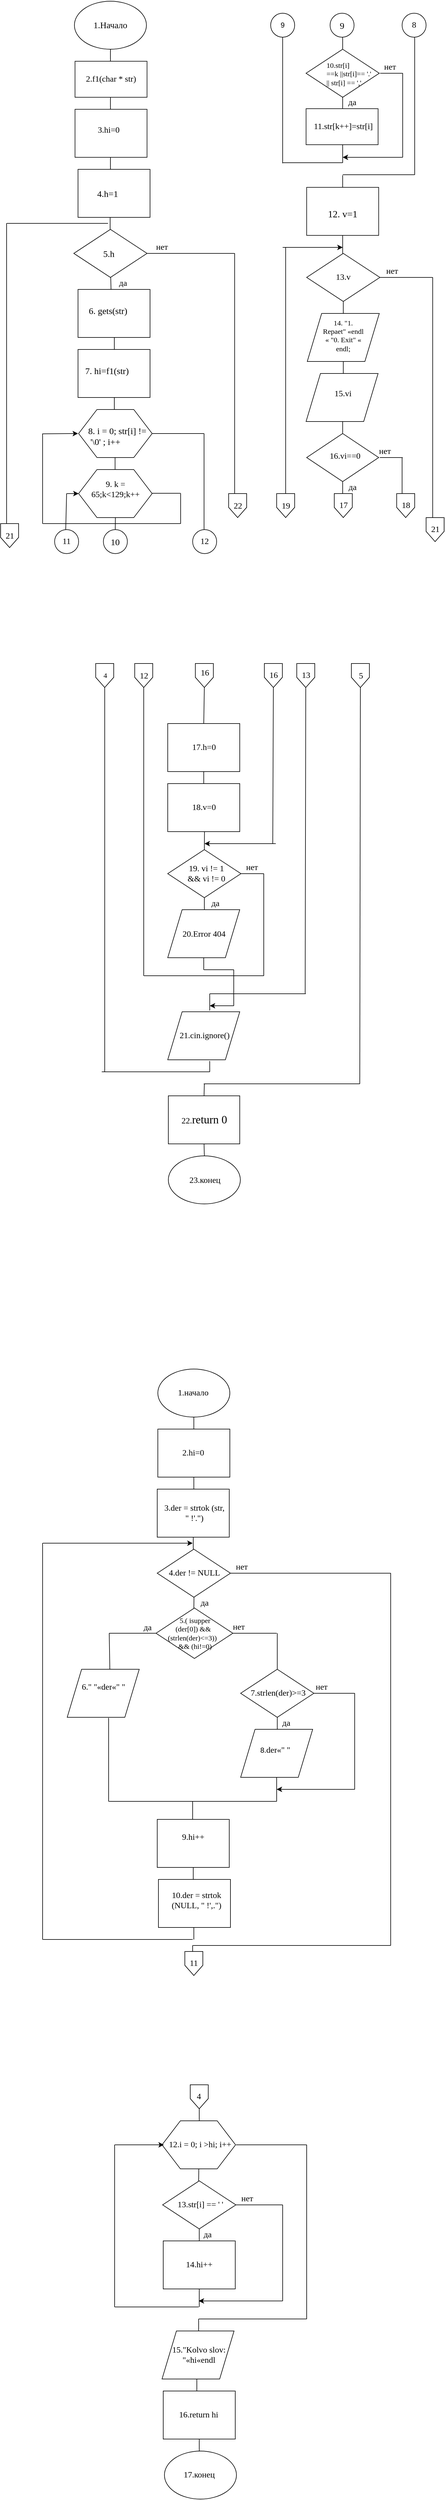<mxfile type="github" version="12.7.9"><diagram id="_2i6miGlnU2U7Zeikgfv" name="Page-1"><mxGraphModel grid="0" dx="1182" dy="612" gridSize="10" guides="1" tooltips="1" connect="1" arrows="1" fold="1" page="1" pageScale="1" pageWidth="827" pageHeight="1169" math="0" shadow="0"><root><mxCell id="0"/><mxCell id="1" parent="0"/><mxCell id="v5QSEAct7lPUtOK1HgAW-2" parent="1" style="edgeStyle=orthogonalEdgeStyle;rounded=0;orthogonalLoop=1;jettySize=auto;html=1;exitX=0.5;exitY=1;exitDx=0;exitDy=0;fontSize=10;" edge="1"><mxGeometry as="geometry" relative="1"><mxPoint as="sourcePoint" x="219" y="220"/><mxPoint as="targetPoint" x="219" y="220"/></mxGeometry></mxCell><mxCell id="v5QSEAct7lPUtOK1HgAW-4" value="&lt;br&gt;&lt;br&gt;&lt;p align=&quot;center&quot; style=&quot;text-align: center&quot;&gt;&lt;span lang=&quot;EN-US&quot; style=&quot;font-size: 11.0pt ; line-height: 107%&quot;&gt;1.&lt;/span&gt;&lt;span style=&quot;font-size: 11.0pt ; line-height: 107%&quot;&gt;Начало&lt;/span&gt;&lt;/p&gt;&lt;br&gt;&lt;br&gt;" parent="1" style="ellipse;whiteSpace=wrap;html=1;fontSize=10;fontFamily=Times New Roman;" vertex="1"><mxGeometry as="geometry" x="173" y="140" width="120" height="80"/></mxCell><mxCell id="v5QSEAct7lPUtOK1HgAW-6" value="" parent="1" style="endArrow=none;html=1;fontSize=10;" edge="1"><mxGeometry as="geometry" relative="1" width="50" height="50"><mxPoint as="sourcePoint" x="233" y="240"/><mxPoint as="targetPoint" x="233" y="220"/></mxGeometry></mxCell><mxCell id="v5QSEAct7lPUtOK1HgAW-11" value="" parent="1" style="endArrow=none;html=1;fontFamily=Times New Roman;fontSize=15;" edge="1"><mxGeometry as="geometry" relative="1" width="50" height="50"><mxPoint as="sourcePoint" x="233" y="320"/><mxPoint as="targetPoint" x="233" y="300"/></mxGeometry></mxCell><mxCell id="v5QSEAct7lPUtOK1HgAW-17" value="" parent="1" style="endArrow=none;html=1;fontFamily=Times New Roman;fontSize=15;" edge="1"><mxGeometry as="geometry" relative="1" width="50" height="50"><mxPoint as="sourcePoint" x="233" y="420"/><mxPoint as="targetPoint" x="233" y="400"/></mxGeometry></mxCell><mxCell id="v5QSEAct7lPUtOK1HgAW-18" value="" parent="1" style="rounded=0;whiteSpace=wrap;html=1;fontFamily=Times New Roman;fontSize=15;" vertex="1"><mxGeometry as="geometry" x="179" y="420" width="120" height="80"/></mxCell><mxCell id="v5QSEAct7lPUtOK1HgAW-19" value="4.h=1" parent="1" style="text;html=1;fontSize=15;fontFamily=Times New Roman;" vertex="1"><mxGeometry as="geometry" x="208.5" y="445" width="60" height="30"/></mxCell><mxCell id="v5QSEAct7lPUtOK1HgAW-21" value="" parent="1" style="endArrow=none;html=1;fontFamily=Times New Roman;fontSize=15;" edge="1"><mxGeometry as="geometry" relative="1" width="50" height="50"><mxPoint as="sourcePoint" x="232.5" y="520"/><mxPoint as="targetPoint" x="232.5" y="500"/></mxGeometry></mxCell><mxCell id="v5QSEAct7lPUtOK1HgAW-49" parent="1" style="edgeStyle=orthogonalEdgeStyle;rounded=0;orthogonalLoop=1;jettySize=auto;html=1;exitX=1;exitY=0;exitDx=0;exitDy=0;entryX=0.75;entryY=0;entryDx=0;entryDy=0;fontFamily=Times New Roman;fontSize=15;" edge="1" source="v5QSEAct7lPUtOK1HgAW-22" target="v5QSEAct7lPUtOK1HgAW-28"><mxGeometry as="geometry" relative="1"/></mxCell><mxCell id="v5QSEAct7lPUtOK1HgAW-22" value="" parent="1" style="rhombus;whiteSpace=wrap;html=1;fontFamily=Times New Roman;fontSize=15;" vertex="1"><mxGeometry as="geometry" x="172" y="520" width="122" height="80"/></mxCell><mxCell id="v5QSEAct7lPUtOK1HgAW-28" value="5.h" parent="1" style="text;html=1;fontSize=15;fontFamily=Times New Roman;" vertex="1"><mxGeometry as="geometry" x="218.5" y="545" width="40" height="30"/></mxCell><mxCell id="v5QSEAct7lPUtOK1HgAW-29" value="" parent="1" style="endArrow=none;html=1;fontFamily=Times New Roman;fontSize=15;" edge="1"><mxGeometry as="geometry" relative="1" width="50" height="50"><mxPoint as="sourcePoint" x="234" y="620"/><mxPoint as="targetPoint" x="233.5" y="600"/></mxGeometry></mxCell><mxCell id="v5QSEAct7lPUtOK1HgAW-30" value="" parent="1" style="rounded=0;whiteSpace=wrap;html=1;fontFamily=Times New Roman;fontSize=15;" vertex="1"><mxGeometry as="geometry" x="179" y="620" width="120" height="80"/></mxCell><mxCell id="v5QSEAct7lPUtOK1HgAW-31" value="6. gets(str)" parent="1" style="text;html=1;fontSize=15;fontFamily=Times New Roman;" vertex="1"><mxGeometry as="geometry" x="195" y="640" width="90" height="30"/></mxCell><mxCell id="v5QSEAct7lPUtOK1HgAW-32" value="" parent="1" style="rounded=0;whiteSpace=wrap;html=1;fontFamily=Times New Roman;fontSize=15;" vertex="1"><mxGeometry as="geometry" x="179" y="720" width="120" height="80"/></mxCell><mxCell id="v5QSEAct7lPUtOK1HgAW-35" value="" parent="1" style="endArrow=none;html=1;fontFamily=Times New Roman;fontSize=15;" edge="1"><mxGeometry as="geometry" relative="1" width="50" height="50"><mxPoint as="sourcePoint" x="239.5" y="720"/><mxPoint as="targetPoint" x="239.5" y="700"/></mxGeometry></mxCell><mxCell id="v5QSEAct7lPUtOK1HgAW-36" value="7. hi=f1(str)" parent="1" style="text;html=1;fontSize=15;fontFamily=Times New Roman;" vertex="1"><mxGeometry as="geometry" x="189" y="740" width="100" height="30"/></mxCell><mxCell id="v5QSEAct7lPUtOK1HgAW-37" value="" parent="1" style="endArrow=none;html=1;fontFamily=Times New Roman;fontSize=15;" edge="1"><mxGeometry as="geometry" relative="1" width="50" height="50"><mxPoint as="sourcePoint" x="239.5" y="820"/><mxPoint as="targetPoint" x="239.5" y="800"/></mxGeometry></mxCell><mxCell id="v5QSEAct7lPUtOK1HgAW-38" value="" parent="1" style="shape=hexagon;perimeter=hexagonPerimeter2;whiteSpace=wrap;html=1;fontFamily=Times New Roman;fontSize=15;" vertex="1"><mxGeometry as="geometry" x="180" y="820" width="122.5" height="80"/></mxCell><mxCell id="v5QSEAct7lPUtOK1HgAW-39" value="8. i = 0; str[i] !=&lt;br&gt;&amp;nbsp;'\0' ; i++" parent="1" style="text;html=1;fontSize=15;fontFamily=Times New Roman;" vertex="1"><mxGeometry as="geometry" x="194" y="840" width="96" height="60"/></mxCell><mxCell id="v5QSEAct7lPUtOK1HgAW-40" value="" parent="1" style="endArrow=none;html=1;fontFamily=Times New Roman;fontSize=15;" edge="1"><mxGeometry as="geometry" relative="1" width="50" height="50"><mxPoint as="sourcePoint" x="240.75" y="920"/><mxPoint as="targetPoint" x="240.75" y="900"/></mxGeometry></mxCell><mxCell id="v5QSEAct7lPUtOK1HgAW-41" value="10" parent="1" style="ellipse;whiteSpace=wrap;html=1;aspect=fixed;strokeColor=#080808;fillColor=#FFFFFF;fontFamily=Times New Roman;fontSize=15;" vertex="1"><mxGeometry as="geometry" x="221.25" y="1020" width="40" height="40"/></mxCell><mxCell id="v5QSEAct7lPUtOK1HgAW-42" value="9" parent="1" style="ellipse;whiteSpace=wrap;html=1;aspect=fixed;strokeColor=#080808;fillColor=#FFFFFF;fontFamily=Times New Roman;fontSize=15;" vertex="1"><mxGeometry as="geometry" x="599" y="160" width="40" height="40"/></mxCell><mxCell id="v5QSEAct7lPUtOK1HgAW-45" value="" parent="1" style="shape=hexagon;perimeter=hexagonPerimeter2;whiteSpace=wrap;html=1;fontFamily=Times New Roman;fontSize=15;" vertex="1"><mxGeometry as="geometry" x="180" y="920" width="122.5" height="80"/></mxCell><mxCell id="v5QSEAct7lPUtOK1HgAW-47" value="&lt;br&gt;&lt;br&gt;&lt;p align=&quot;center&quot; style=&quot;text-align: center&quot;&gt;&lt;span style=&quot;line-height: 107%&quot;&gt;9. k =&lt;br&gt;65;k&amp;lt;129&lt;/span&gt;&lt;span style=&quot;line-height: 107%&quot;&gt;;k++&lt;/span&gt;&lt;/p&gt;&lt;br&gt;" parent="1" style="text;html=1;align=center;verticalAlign=middle;resizable=0;points=[];autosize=1;fontSize=14;fontFamily=Times New Roman;" vertex="1"><mxGeometry as="geometry" x="191.25" y="880" width="100" height="130"/></mxCell><mxCell id="v5QSEAct7lPUtOK1HgAW-51" value="" parent="1" style="rhombus;whiteSpace=wrap;html=1;fontFamily=Times New Roman;fontSize=15;" vertex="1"><mxGeometry as="geometry" x="559" y="220" width="122" height="80"/></mxCell><mxCell id="v5QSEAct7lPUtOK1HgAW-52" value="&lt;font style=&quot;font-size: 12px&quot;&gt;10.str[i]&amp;nbsp;&lt;br&gt;==k ||str[i]== '.'&amp;nbsp;&lt;br&gt;|| str[i] == ','&lt;/font&gt;" parent="1" style="text;html=1;fontSize=9;fontFamily=Times New Roman;" vertex="1"><mxGeometry as="geometry" x="591" y="232.5" width="90" height="55"/></mxCell><mxCell id="v5QSEAct7lPUtOK1HgAW-54" value="" parent="1" style="endArrow=none;html=1;fontFamily=Times New Roman;fontSize=9;" edge="1"><mxGeometry as="geometry" relative="1" width="50" height="50"><mxPoint as="sourcePoint" x="620" y="319"/><mxPoint as="targetPoint" x="620" y="299"/></mxGeometry></mxCell><mxCell id="v5QSEAct7lPUtOK1HgAW-56" value="" parent="1" style="rounded=0;whiteSpace=wrap;html=1;strokeColor=#080808;fillColor=#FFFFFF;fontFamily=Times New Roman;fontSize=9;" vertex="1"><mxGeometry as="geometry" x="559" y="319" width="120" height="60"/></mxCell><mxCell id="v5QSEAct7lPUtOK1HgAW-57" value="&lt;font style=&quot;font-size: 14px&quot;&gt;11.str[k++]=str[i]&lt;/font&gt;" parent="1" style="text;html=1;fontSize=9;fontFamily=Times New Roman;" vertex="1"><mxGeometry as="geometry" x="570" y="334" width="90" height="30"/></mxCell><mxCell id="v5QSEAct7lPUtOK1HgAW-58" value="&lt;font style=&quot;font-size: 14px&quot;&gt;&lt;span style=&quot;line-height: 107% ; font-family: &amp;#34;times new roman&amp;#34; , serif&quot;&gt;2&lt;font style=&quot;font-size: 14px&quot;&gt;.&lt;/font&gt;&lt;/span&gt;&lt;span lang=&quot;EN-US&quot; style=&quot;line-height: 107% ; font-family: &amp;#34;times new roman&amp;#34; , serif&quot;&gt;f&lt;/span&gt;&lt;span style=&quot;line-height: 107% ; font-family: &amp;#34;times new roman&amp;#34; , serif&quot;&gt;1(&lt;/span&gt;&lt;span lang=&quot;EN-US&quot; style=&quot;line-height: 107% ; font-family: &amp;#34;times new roman&amp;#34; , serif&quot;&gt;char&lt;/span&gt;&lt;span style=&quot;line-height: 107% ; font-family: &amp;#34;times new roman&amp;#34; , serif&quot;&gt; * &lt;/span&gt;&lt;span lang=&quot;EN-US&quot; style=&quot;line-height: 107% ; font-family: &amp;#34;times new roman&amp;#34; , serif&quot;&gt;str&lt;/span&gt;&lt;span style=&quot;line-height: 107% ; font-family: &amp;#34;times new roman&amp;#34; , serif&quot;&gt;)&lt;/span&gt;&lt;/font&gt;" parent="1" style="rounded=0;whiteSpace=wrap;html=1;strokeColor=#080808;fillColor=#FFFFFF;fontFamily=Times New Roman;fontSize=9;" vertex="1"><mxGeometry as="geometry" x="174" y="240" width="120" height="60"/></mxCell><mxCell id="v5QSEAct7lPUtOK1HgAW-59" value="" parent="1" style="rounded=0;whiteSpace=wrap;html=1;strokeColor=#080808;fillColor=#FFFFFF;fontFamily=Times New Roman;fontSize=9;" vertex="1"><mxGeometry as="geometry" x="174" y="320" width="120" height="80"/></mxCell><mxCell id="v5QSEAct7lPUtOK1HgAW-60" value="&lt;font style=&quot;font-size: 14px&quot;&gt;3.hi=0&lt;/font&gt;" parent="1" style="text;html=1;fontSize=9;fontFamily=Times New Roman;" vertex="1"><mxGeometry as="geometry" x="210" y="340" width="50" height="30"/></mxCell><mxCell id="v5QSEAct7lPUtOK1HgAW-61" value="" parent="1" style="endArrow=none;html=1;fontFamily=Times New Roman;fontSize=9;" edge="1"><mxGeometry as="geometry" relative="1" width="50" height="50"><mxPoint as="sourcePoint" x="620" y="409"/><mxPoint as="targetPoint" x="620" y="379"/></mxGeometry></mxCell><mxCell id="v5QSEAct7lPUtOK1HgAW-63" value="&lt;font style=&quot;font-size: 14px&quot;&gt;нет&lt;/font&gt;" parent="1" style="text;html=1;strokeColor=none;fillColor=none;align=center;verticalAlign=middle;whiteSpace=wrap;rounded=0;fontFamily=Times New Roman;fontSize=9;" vertex="1"><mxGeometry as="geometry" x="299" y="540" width="40" height="20"/></mxCell><mxCell id="v5QSEAct7lPUtOK1HgAW-70" value="&lt;font style=&quot;font-size: 14px&quot;&gt;да&lt;/font&gt;" parent="1" style="text;html=1;strokeColor=none;fillColor=none;align=center;verticalAlign=middle;whiteSpace=wrap;rounded=0;fontFamily=Times New Roman;fontSize=12;" vertex="1"><mxGeometry as="geometry" x="218.5" y="584.5" width="70" height="50"/></mxCell><mxCell id="v5QSEAct7lPUtOK1HgAW-72" value="" parent="1" style="endArrow=none;html=1;fontFamily=Times New Roman;fontSize=9;" edge="1"><mxGeometry as="geometry" relative="1" width="50" height="50"><mxPoint as="sourcePoint" x="120" y="1010"/><mxPoint as="targetPoint" x="120" y="860"/></mxGeometry></mxCell><mxCell id="v5QSEAct7lPUtOK1HgAW-74" value="" parent="1" style="endArrow=classic;html=1;fontFamily=Times New Roman;fontSize=9;" edge="1"><mxGeometry as="geometry" relative="1" width="50" height="50"><mxPoint as="sourcePoint" x="120" y="860.5"/><mxPoint as="targetPoint" x="179" y="860"/></mxGeometry></mxCell><mxCell id="v5QSEAct7lPUtOK1HgAW-75" value="" parent="1" style="endArrow=none;html=1;fontFamily=Times New Roman;fontSize=9;" edge="1"><mxGeometry as="geometry" relative="1" width="50" height="50"><mxPoint as="sourcePoint" x="520" y="409"/><mxPoint as="targetPoint" x="620" y="409"/></mxGeometry></mxCell><mxCell id="v5QSEAct7lPUtOK1HgAW-76" value="" parent="1" style="endArrow=none;html=1;fontFamily=Times New Roman;fontSize=9;" edge="1" target="v5QSEAct7lPUtOK1HgAW-91"><mxGeometry as="geometry" relative="1" width="50" height="50"><mxPoint as="sourcePoint" x="520" y="410"/><mxPoint as="targetPoint" x="520" y="200"/></mxGeometry></mxCell><mxCell id="v5QSEAct7lPUtOK1HgAW-78" value="&lt;font style=&quot;font-size: 14px&quot;&gt;да&lt;/font&gt;" parent="1" style="text;html=1;strokeColor=none;fillColor=none;align=center;verticalAlign=middle;whiteSpace=wrap;rounded=0;fontFamily=Times New Roman;fontSize=9;" vertex="1"><mxGeometry as="geometry" x="616" y="299" width="40" height="20"/></mxCell><mxCell id="v5QSEAct7lPUtOK1HgAW-79" value="" parent="1" style="endArrow=none;html=1;fontFamily=Times New Roman;fontSize=9;" edge="1"><mxGeometry as="geometry" relative="1" width="50" height="50"><mxPoint as="sourcePoint" x="682.5" y="260"/><mxPoint as="targetPoint" x="720" y="260"/></mxGeometry></mxCell><mxCell id="v5QSEAct7lPUtOK1HgAW-81" value="" parent="1" style="endArrow=none;html=1;fontFamily=Times New Roman;fontSize=9;" edge="1"><mxGeometry as="geometry" relative="1" width="50" height="50"><mxPoint as="sourcePoint" x="720" y="400"/><mxPoint as="targetPoint" x="720" y="260"/></mxGeometry></mxCell><mxCell id="v5QSEAct7lPUtOK1HgAW-83" value="" parent="1" style="endArrow=none;html=1;fontFamily=Times New Roman;fontSize=9;" edge="1"><mxGeometry as="geometry" relative="1" width="50" height="50"><mxPoint as="sourcePoint" x="241" y="1020"/><mxPoint as="targetPoint" x="241.25" y="1000"/></mxGeometry></mxCell><mxCell id="v5QSEAct7lPUtOK1HgAW-84" value="" parent="1" style="endArrow=none;html=1;fontFamily=Times New Roman;fontSize=9;" edge="1"><mxGeometry as="geometry" relative="1" width="50" height="50"><mxPoint as="sourcePoint" x="620" y="220"/><mxPoint as="targetPoint" x="620" y="200"/></mxGeometry></mxCell><mxCell id="v5QSEAct7lPUtOK1HgAW-87" value="" parent="1" style="endArrow=none;html=1;fontFamily=Times New Roman;fontSize=9;" edge="1"><mxGeometry as="geometry" relative="1" width="50" height="50"><mxPoint as="sourcePoint" x="350" y="1010"/><mxPoint as="targetPoint" x="350" y="960"/></mxGeometry></mxCell><mxCell id="v5QSEAct7lPUtOK1HgAW-89" value="" parent="1" style="endArrow=none;html=1;fontFamily=Times New Roman;fontSize=9;" edge="1"><mxGeometry as="geometry" relative="1" width="50" height="50"><mxPoint as="sourcePoint" x="302.5" y="959.5"/><mxPoint as="targetPoint" x="350" y="959.5"/></mxGeometry></mxCell><mxCell id="v5QSEAct7lPUtOK1HgAW-90" value="" parent="1" style="endArrow=none;html=1;fontFamily=Times New Roman;fontSize=9;" edge="1"><mxGeometry as="geometry" relative="1" width="50" height="50"><mxPoint as="sourcePoint" x="120" y="1010"/><mxPoint as="targetPoint" x="350" y="1010"/></mxGeometry></mxCell><mxCell id="v5QSEAct7lPUtOK1HgAW-91" value="9" parent="1" style="ellipse;whiteSpace=wrap;html=1;aspect=fixed;" vertex="1"><mxGeometry as="geometry" x="500" y="160" width="40" height="40"/></mxCell><mxCell id="v5QSEAct7lPUtOK1HgAW-92" value="&lt;font style=&quot;font-size: 14px&quot;&gt;11&lt;/font&gt;" parent="1" style="ellipse;whiteSpace=wrap;html=1;aspect=fixed;strokeColor=#080808;fillColor=#FFFFFF;fontFamily=Times New Roman;fontSize=9;" vertex="1"><mxGeometry as="geometry" x="140" y="1020" width="40" height="40"/></mxCell><mxCell id="v5QSEAct7lPUtOK1HgAW-93" value="" parent="1" style="endArrow=none;html=1;fontFamily=Times New Roman;fontSize=9;" edge="1"><mxGeometry as="geometry" relative="1" width="50" height="50"><mxPoint as="sourcePoint" x="158.5" y="1020"/><mxPoint as="targetPoint" x="160" y="960"/></mxGeometry></mxCell><mxCell id="v5QSEAct7lPUtOK1HgAW-94" value="" parent="1" style="endArrow=classic;html=1;fontFamily=Times New Roman;fontSize=9;entryX=0;entryY=0.5;entryDx=0;entryDy=0;" edge="1" target="v5QSEAct7lPUtOK1HgAW-45"><mxGeometry as="geometry" relative="1" width="50" height="50"><mxPoint as="sourcePoint" x="160" y="960"/><mxPoint as="targetPoint" x="210" y="910"/></mxGeometry></mxCell><mxCell id="v5QSEAct7lPUtOK1HgAW-95" value="" parent="1" style="endArrow=classic;html=1;fontFamily=Times New Roman;fontSize=9;" edge="1"><mxGeometry as="geometry" relative="1" width="50" height="50"><mxPoint as="sourcePoint" x="720" y="400"/><mxPoint as="targetPoint" x="620" y="400"/></mxGeometry></mxCell><mxCell id="v5QSEAct7lPUtOK1HgAW-100" value="" parent="1" style="endArrow=none;html=1;fontFamily=Times New Roman;fontSize=9;" edge="1"><mxGeometry as="geometry" relative="1" width="50" height="50"><mxPoint as="sourcePoint" x="620" y="450"/><mxPoint as="targetPoint" x="620" y="430"/></mxGeometry></mxCell><mxCell id="v5QSEAct7lPUtOK1HgAW-101" value="" parent="1" style="endArrow=none;html=1;fontFamily=Times New Roman;fontSize=9;" edge="1"><mxGeometry as="geometry" relative="1" width="50" height="50"><mxPoint as="sourcePoint" x="620" y="429"/><mxPoint as="targetPoint" x="740" y="429"/></mxGeometry></mxCell><mxCell id="v5QSEAct7lPUtOK1HgAW-104" value="&lt;font style=&quot;font-size: 14px&quot;&gt;&lt;br&gt;&lt;/font&gt;&lt;br&gt;&lt;p align=&quot;center&quot; style=&quot;text-align: center&quot;&gt;&lt;font size=&quot;3&quot;&gt;12. v=1&lt;/font&gt;&lt;/p&gt;&lt;font size=&quot;3&quot;&gt;&lt;br&gt;&lt;/font&gt;" parent="1" style="rounded=0;whiteSpace=wrap;html=1;strokeColor=#080808;fillColor=#FFFFFF;fontFamily=Times New Roman;fontSize=9;" vertex="1"><mxGeometry as="geometry" x="560" y="450" width="120" height="80"/></mxCell><mxCell id="v5QSEAct7lPUtOK1HgAW-105" value="" parent="1" style="endArrow=none;html=1;fontFamily=Times New Roman;fontSize=9;" edge="1"><mxGeometry as="geometry" relative="1" width="50" height="50"><mxPoint as="sourcePoint" x="740" y="429"/><mxPoint as="targetPoint" x="740" y="200"/></mxGeometry></mxCell><mxCell id="v5QSEAct7lPUtOK1HgAW-107" value="&lt;font style=&quot;font-size: 14px&quot;&gt;12&lt;/font&gt;" parent="1" style="ellipse;whiteSpace=wrap;html=1;aspect=fixed;strokeColor=#080808;fillColor=#FFFFFF;fontFamily=Times New Roman;fontSize=9;" vertex="1"><mxGeometry as="geometry" x="370" y="1020" width="40" height="40"/></mxCell><mxCell id="v5QSEAct7lPUtOK1HgAW-108" value="" parent="1" style="endArrow=none;html=1;fontFamily=Times New Roman;fontSize=9;" edge="1"><mxGeometry as="geometry" relative="1" width="50" height="50"><mxPoint as="sourcePoint" x="389" y="1020"/><mxPoint as="targetPoint" x="389" y="860"/></mxGeometry></mxCell><mxCell id="v5QSEAct7lPUtOK1HgAW-110" value="" parent="1" style="endArrow=none;html=1;fontFamily=Times New Roman;fontSize=9;exitX=1;exitY=0.5;exitDx=0;exitDy=0;" edge="1" source="v5QSEAct7lPUtOK1HgAW-38"><mxGeometry as="geometry" relative="1" width="50" height="50"><mxPoint as="sourcePoint" x="339" y="910"/><mxPoint as="targetPoint" x="389" y="860"/></mxGeometry></mxCell><mxCell id="v5QSEAct7lPUtOK1HgAW-111" value="&lt;font style=&quot;font-size: 14px&quot;&gt;нет&lt;/font&gt;" parent="1" style="text;html=1;strokeColor=none;fillColor=none;align=center;verticalAlign=middle;whiteSpace=wrap;rounded=0;fontFamily=Times New Roman;fontSize=9;" vertex="1"><mxGeometry as="geometry" x="679" y="240" width="40" height="20"/></mxCell><mxCell id="v5QSEAct7lPUtOK1HgAW-112" value="&lt;font style=&quot;font-size: 14px&quot;&gt;8&lt;/font&gt;" parent="1" style="ellipse;whiteSpace=wrap;html=1;aspect=fixed;strokeColor=#080808;fillColor=#FFFFFF;fontFamily=Times New Roman;fontSize=9;" vertex="1"><mxGeometry as="geometry" x="719" y="160" width="40" height="40"/></mxCell><mxCell id="yHFZuz9UTdfD635Cb4n2-1" value="" parent="1" style="endArrow=none;html=1;" edge="1"><mxGeometry as="geometry" relative="1" width="50" height="50"><mxPoint as="sourcePoint" x="620" y="560"/><mxPoint as="targetPoint" x="620" y="530"/></mxGeometry></mxCell><mxCell id="yHFZuz9UTdfD635Cb4n2-2" value="13.v" parent="1" style="rhombus;whiteSpace=wrap;html=1;fontFamily=Times New Roman;fontSize=14;" vertex="1"><mxGeometry as="geometry" x="560" y="560" width="122" height="80"/></mxCell><mxCell id="yHFZuz9UTdfD635Cb4n2-3" value="" parent="1" style="endArrow=none;html=1;entryX=0.5;entryY=1;entryDx=0;entryDy=0;" edge="1" target="yHFZuz9UTdfD635Cb4n2-2"><mxGeometry as="geometry" relative="1" width="50" height="50"><mxPoint as="sourcePoint" x="621" y="660"/><mxPoint as="targetPoint" x="600" y="640"/></mxGeometry></mxCell><mxCell id="yHFZuz9UTdfD635Cb4n2-4" value="&lt;br/&gt;&lt;br/&gt;&lt;p align=&quot;center&quot; style=&quot;text-align: center&quot;&gt;&lt;br&gt;&lt;/p&gt;" parent="1" style="shape=parallelogram;perimeter=parallelogramPerimeter;whiteSpace=wrap;html=1;" vertex="1"><mxGeometry as="geometry" x="561" y="660" width="120" height="80"/></mxCell><mxCell id="yHFZuz9UTdfD635Cb4n2-5" value="&lt;font face=&quot;Times New Roman&quot; style=&quot;font-size: 14px&quot;&gt;&lt;br&gt;&lt;/font&gt;&lt;br&gt;&lt;p align=&quot;center&quot; style=&quot;text-align: center&quot;&gt;&lt;font face=&quot;Times New Roman&quot;&gt;&lt;font style=&quot;font-size: 12px&quot;&gt;&lt;span style=&quot;line-height: 107%&quot;&gt;14. &quot;1.&lt;br&gt;Repaet&quot; «endl « &quot;0. Exit&quot; « endl&lt;/span&gt;&lt;span lang=&quot;EN-US&quot; style=&quot;line-height: 107%&quot;&gt;;&lt;/span&gt;&lt;/font&gt;&lt;/font&gt;&lt;/p&gt;&lt;font face=&quot;Times New Roman&quot;&gt;&lt;font size=&quot;3&quot;&gt;&lt;br&gt;&lt;/font&gt;&lt;br&gt;&lt;/font&gt;" parent="1" style="text;html=1;strokeColor=none;fillColor=none;align=center;verticalAlign=middle;whiteSpace=wrap;rounded=0;" vertex="1"><mxGeometry as="geometry" x="582" y="665" width="78" height="66"/></mxCell><mxCell id="yHFZuz9UTdfD635Cb4n2-8" value="" parent="1" style="endArrow=none;html=1;entryX=0.5;entryY=1;entryDx=0;entryDy=0;" edge="1" target="yHFZuz9UTdfD635Cb4n2-4"><mxGeometry as="geometry" relative="1" width="50" height="50"><mxPoint as="sourcePoint" x="621" y="760"/><mxPoint as="targetPoint" x="639" y="740"/></mxGeometry></mxCell><mxCell id="yHFZuz9UTdfD635Cb4n2-11" value="" parent="1" style="shape=parallelogram;perimeter=parallelogramPerimeter;whiteSpace=wrap;html=1;fontSize=14;" vertex="1"><mxGeometry as="geometry" x="559" y="760" width="120" height="80"/></mxCell><mxCell id="yHFZuz9UTdfD635Cb4n2-12" value="&lt;font face=&quot;Times New Roman&quot; style=&quot;color: rgb(0 , 0 , 0) ; font-family: &amp;#34;times new roman&amp;#34; ; font-size: 14px ; font-style: normal ; font-variant: normal ; font-weight: 400 ; letter-spacing: normal ; text-align: center ; text-decoration: none ; text-indent: 0px ; text-transform: none ; white-space: normal ; word-spacing: 0px&quot;&gt;&lt;br&gt;&lt;/font&gt;&lt;br style=&quot;text-align: center ; color: rgb(0 , 0 , 0) ; text-transform: none ; text-indent: 0px ; letter-spacing: normal ; font-family: &amp;#34;helvetica&amp;#34; ; font-style: normal ; font-variant: normal ; font-weight: 400 ; text-decoration: none ; word-spacing: 0px ; white-space: normal&quot;&gt;&lt;p align=&quot;center&quot; style=&quot;text-align: center ; color: rgb(0 , 0 , 0) ; text-transform: none ; text-indent: 0px ; letter-spacing: normal ; font-family: &amp;#34;helvetica&amp;#34; ; font-style: normal ; font-variant: normal ; font-weight: 400 ; text-decoration: none ; word-spacing: 0px ; white-space: normal&quot;&gt;&lt;span lang=&quot;EN-US&quot; style=&quot;line-height: 107%&quot;&gt;&lt;font face=&quot;Times New Roman&quot; style=&quot;font-size: 14px&quot;&gt;15.vi&lt;/font&gt;&lt;/span&gt;&lt;span lang=&quot;EN-US&quot; style=&quot;line-height: 107%&quot;&gt;&lt;/span&gt;&lt;/p&gt;&lt;font face=&quot;Times New Roman&quot; style=&quot;color: rgb(0 , 0 , 0) ; font-family: &amp;#34;times new roman&amp;#34; ; font-size: 16px ; font-style: normal ; font-variant: normal ; font-weight: 400 ; letter-spacing: normal ; text-align: center ; text-decoration: none ; text-indent: 0px ; text-transform: none ; white-space: normal ; word-spacing: 0px&quot;&gt;&lt;br&gt;&lt;/font&gt;" parent="1" style="text;html=1;align=center;verticalAlign=middle;resizable=0;points=[];autosize=1;fontSize=14;rotation=0;" vertex="1"><mxGeometry as="geometry" x="600" y="735" width="40" height="100"/></mxCell><mxCell id="yHFZuz9UTdfD635Cb4n2-20" value="" parent="1" style="rhombus;whiteSpace=wrap;html=1;fontFamily=Times New Roman;fontSize=14;" vertex="1"><mxGeometry as="geometry" x="560" y="860" width="120" height="80"/></mxCell><mxCell id="yHFZuz9UTdfD635Cb4n2-21" value="&lt;font face=&quot;Times New Roman&quot;&gt;&lt;br&gt;&lt;/font&gt;&lt;br&gt;&lt;p&gt;&lt;span lang=&quot;EN-US&quot; style=&quot;line-height: 107%&quot;&gt;&lt;font face=&quot;Times New Roman&quot;&gt;16.vi==0&lt;/font&gt;&lt;/span&gt;&lt;/p&gt;&lt;font face=&quot;Times New Roman&quot;&gt;&lt;/font&gt;" parent="1" style="text;html=1;strokeColor=none;fillColor=none;align=center;verticalAlign=middle;whiteSpace=wrap;rounded=0;fontSize=14;" vertex="1"><mxGeometry as="geometry" x="587" y="860" width="74" height="40"/></mxCell><mxCell id="yHFZuz9UTdfD635Cb4n2-22" value="" parent="1" style="endArrow=none;html=1;" edge="1"><mxGeometry as="geometry" relative="1" width="50" height="50"><mxPoint as="sourcePoint" x="620" y="840"/><mxPoint as="targetPoint" x="620" y="860"/></mxGeometry></mxCell><mxCell id="yHFZuz9UTdfD635Cb4n2-23" value="" parent="1" style="endArrow=none;html=1;" edge="1"><mxGeometry as="geometry" relative="1" width="50" height="50"><mxPoint as="sourcePoint" x="620" y="960"/><mxPoint as="targetPoint" x="620" y="940"/></mxGeometry></mxCell><mxCell id="yHFZuz9UTdfD635Cb4n2-24" value="&lt;font face=&quot;Times New Roman&quot; style=&quot;font-size: 14px&quot;&gt;17.h=0&lt;/font&gt;" parent="1" style="rounded=0;whiteSpace=wrap;html=1;" vertex="1"><mxGeometry as="geometry" x="328.5" y="1343" width="120" height="80"/></mxCell><mxCell id="yHFZuz9UTdfD635Cb4n2-32" value="&lt;font face=&quot;Times New Roman&quot; style=&quot;font-size: 14px&quot;&gt;17&lt;/font&gt;" parent="1" style="html=1;shadow=0;dashed=0;align=center;verticalAlign=middle;shape=mxgraph.arrows2.arrow;dy=0;dx=17;notch=0;direction=south;" vertex="1"><mxGeometry as="geometry" x="606" y="960" width="30" height="40"/></mxCell><mxCell id="yHFZuz9UTdfD635Cb4n2-34" value="" parent="1" style="endArrow=none;html=1;entryX=1;entryY=0.5;entryDx=0;entryDy=0;entryPerimeter=0;exitX=0.5;exitY=0;exitDx=0;exitDy=0;" edge="1" source="yHFZuz9UTdfD635Cb4n2-24"><mxGeometry as="geometry" relative="1" width="50" height="50"><mxPoint as="sourcePoint" x="628.5" y="1263"/><mxPoint as="targetPoint" x="389.5" y="1283"/></mxGeometry></mxCell><mxCell id="yHFZuz9UTdfD635Cb4n2-37" value="" parent="1" style="endArrow=none;html=1;entryX=0.5;entryY=1;entryDx=0;entryDy=0;" edge="1" target="yHFZuz9UTdfD635Cb4n2-24"><mxGeometry as="geometry" relative="1" width="50" height="50"><mxPoint as="sourcePoint" x="388.5" y="1443"/><mxPoint as="targetPoint" x="678.5" y="1413"/></mxGeometry></mxCell><mxCell id="yHFZuz9UTdfD635Cb4n2-38" value="&lt;font face=&quot;Times New Roman&quot; style=&quot;font-size: 14px&quot;&gt;18.v=0&lt;/font&gt;" parent="1" style="rounded=0;whiteSpace=wrap;html=1;" vertex="1"><mxGeometry as="geometry" x="328.5" y="1443" width="120" height="80"/></mxCell><mxCell id="yHFZuz9UTdfD635Cb4n2-39" value="&lt;font face=&quot;Times New Roman&quot; style=&quot;font-size: 14px&quot;&gt;да&lt;/font&gt;" parent="1" style="text;html=1;align=center;verticalAlign=middle;resizable=0;points=[];autosize=1;" vertex="1"><mxGeometry as="geometry" x="621" y="940" width="30" height="20"/></mxCell><mxCell id="yHFZuz9UTdfD635Cb4n2-41" value="" parent="1" style="endArrow=none;html=1;" edge="1"><mxGeometry as="geometry" relative="1" width="50" height="50"><mxPoint as="sourcePoint" x="682" y="900"/><mxPoint as="targetPoint" x="720" y="900"/></mxGeometry></mxCell><mxCell id="yHFZuz9UTdfD635Cb4n2-42" value="" parent="1" style="endArrow=none;html=1;" edge="1"><mxGeometry as="geometry" relative="1" width="50" height="50"><mxPoint as="sourcePoint" x="719" y="960"/><mxPoint as="targetPoint" x="719" y="900"/></mxGeometry></mxCell><mxCell id="yHFZuz9UTdfD635Cb4n2-44" value="&lt;font face=&quot;Times New Roman&quot; style=&quot;font-size: 14px&quot;&gt;18&lt;/font&gt;" parent="1" style="html=1;shadow=0;dashed=0;align=center;verticalAlign=middle;shape=mxgraph.arrows2.arrow;dy=0;dx=17;notch=0;direction=south;" vertex="1"><mxGeometry as="geometry" x="710" y="960" width="30" height="40"/></mxCell><mxCell id="yHFZuz9UTdfD635Cb4n2-45" value="&lt;font face=&quot;Times New Roman&quot; style=&quot;font-size: 14px&quot;&gt;нет&lt;/font&gt;" parent="1" style="text;html=1;align=center;verticalAlign=middle;resizable=0;points=[];autosize=1;" vertex="1"><mxGeometry as="geometry" x="670" y="880" width="40" height="20"/></mxCell><mxCell id="yHFZuz9UTdfD635Cb4n2-46" value="16" parent="1" style="html=1;shadow=0;dashed=0;align=center;verticalAlign=middle;shape=mxgraph.arrows2.arrow;dy=0;dx=17;notch=0;direction=south;fontSize=14\;" vertex="1"><mxGeometry as="geometry" x="489.5" y="1243" width="30" height="40"/></mxCell><mxCell id="yHFZuz9UTdfD635Cb4n2-47" value="&lt;font face=&quot;Times New Roman&quot; style=&quot;font-size: 14px&quot;&gt;16&lt;/font&gt;" parent="1" style="text;html=1;strokeColor=none;fillColor=none;align=center;verticalAlign=middle;whiteSpace=wrap;rounded=0;shadow=0;dashed=0;" vertex="1"><mxGeometry as="geometry" x="484.5" y="1253" width="40" height="20"/></mxCell><mxCell id="yHFZuz9UTdfD635Cb4n2-48" value="" parent="1" style="endArrow=none;html=1;" edge="1"><mxGeometry as="geometry" relative="1" width="50" height="50"><mxPoint as="sourcePoint" x="389.5" y="1553"/><mxPoint as="targetPoint" x="389.75" y="1523"/></mxGeometry></mxCell><mxCell id="yHFZuz9UTdfD635Cb4n2-49" value="" parent="1" style="rhombus;whiteSpace=wrap;html=1;fontFamily=Times New Roman;fontSize=15;" vertex="1"><mxGeometry as="geometry" x="328.5" y="1553" width="122" height="80"/></mxCell><mxCell id="yHFZuz9UTdfD635Cb4n2-50" value="&lt;font face=&quot;Times New Roman&quot;&gt;&lt;font style=&quot;font-size: 14px&quot;&gt;19.&lt;span style=&quot;line-height: 107%&quot;&gt;&amp;nbsp;&lt;/span&gt;&lt;span lang=&quot;EN-US&quot; style=&quot;line-height: 107%&quot;&gt;vi != 1 &amp;amp;&amp;amp; vi != 0&lt;/span&gt;&lt;/font&gt;&lt;/font&gt;" parent="1" style="text;html=1;strokeColor=none;fillColor=none;align=center;verticalAlign=middle;whiteSpace=wrap;rounded=0;shadow=0;dashed=0;" vertex="1"><mxGeometry as="geometry" x="357.5" y="1578" width="70" height="30"/></mxCell><mxCell id="yHFZuz9UTdfD635Cb4n2-52" value="" parent="1" style="endArrow=classic;html=1;" edge="1"><mxGeometry as="geometry" relative="1" width="50" height="50"><mxPoint as="sourcePoint" x="508.5" y="1543"/><mxPoint as="targetPoint" x="389.75" y="1543"/></mxGeometry></mxCell><mxCell id="yHFZuz9UTdfD635Cb4n2-53" value="" parent="1" style="endArrow=none;html=1;entryX=1;entryY=0.5;entryDx=0;entryDy=0;entryPerimeter=0;" edge="1" target="yHFZuz9UTdfD635Cb4n2-46"><mxGeometry as="geometry" relative="1" width="50" height="50"><mxPoint as="sourcePoint" x="503.5" y="1543"/><mxPoint as="targetPoint" x="838.5" y="1433"/></mxGeometry></mxCell><mxCell id="yHFZuz9UTdfD635Cb4n2-54" value="" parent="1" style="endArrow=none;html=1;entryX=0.5;entryY=1;entryDx=0;entryDy=0;" edge="1" target="yHFZuz9UTdfD635Cb4n2-49"><mxGeometry as="geometry" relative="1" width="50" height="50"><mxPoint as="sourcePoint" x="389.5" y="1653"/><mxPoint as="targetPoint" x="698.5" y="1533"/></mxGeometry></mxCell><mxCell id="yHFZuz9UTdfD635Cb4n2-55" value="&lt;font face=&quot;Times New Roman&quot;&gt;20.Error 404&lt;/font&gt;" parent="1" style="shape=parallelogram;perimeter=parallelogramPerimeter;whiteSpace=wrap;html=1;fontSize=14;" vertex="1"><mxGeometry as="geometry" x="328.5" y="1653" width="120" height="80"/></mxCell><mxCell id="yHFZuz9UTdfD635Cb4n2-56" value="&lt;font face=&quot;Times New Roman&quot; style=&quot;font-size: 14px&quot;&gt;да&lt;/font&gt;" parent="1" style="text;html=1;strokeColor=none;fillColor=none;align=center;verticalAlign=middle;whiteSpace=wrap;rounded=0;shadow=0;dashed=0;" vertex="1"><mxGeometry as="geometry" x="387.5" y="1633" width="40" height="20"/></mxCell><mxCell id="yHFZuz9UTdfD635Cb4n2-58" value="" parent="1" style="endArrow=none;html=1;exitX=1;exitY=0.5;exitDx=0;exitDy=0;" edge="1" source="yHFZuz9UTdfD635Cb4n2-49"><mxGeometry as="geometry" relative="1" width="50" height="50"><mxPoint as="sourcePoint" x="648.5" y="1703"/><mxPoint as="targetPoint" x="488.5" y="1593"/></mxGeometry></mxCell><mxCell id="yHFZuz9UTdfD635Cb4n2-59" value="&lt;font face=&quot;Times New Roman&quot; style=&quot;font-size: 14px&quot;&gt;нет&lt;/font&gt;" parent="1" style="text;html=1;strokeColor=none;fillColor=none;align=center;verticalAlign=middle;whiteSpace=wrap;rounded=0;shadow=0;dashed=0;" vertex="1"><mxGeometry as="geometry" x="448.5" y="1573" width="40" height="20"/></mxCell><mxCell id="yHFZuz9UTdfD635Cb4n2-61" value="" parent="1" style="endArrow=none;html=1;entryX=1;entryY=1;entryDx=0;entryDy=0;" edge="1" target="yHFZuz9UTdfD635Cb4n2-59"><mxGeometry as="geometry" relative="1" width="50" height="50"><mxPoint as="sourcePoint" x="488.5" y="1763"/><mxPoint as="targetPoint" x="808.5" y="1683"/></mxGeometry></mxCell><mxCell id="yHFZuz9UTdfD635Cb4n2-62" value="" parent="1" style="endArrow=none;html=1;" edge="1"><mxGeometry as="geometry" relative="1" width="50" height="50"><mxPoint as="sourcePoint" x="488.5" y="1763"/><mxPoint as="targetPoint" x="288.5" y="1763"/></mxGeometry></mxCell><mxCell id="yHFZuz9UTdfD635Cb4n2-63" value="" parent="1" style="endArrow=none;html=1;entryX=1;entryY=0.5;entryDx=0;entryDy=0;entryPerimeter=0;" edge="1" target="yHFZuz9UTdfD635Cb4n2-64"><mxGeometry as="geometry" relative="1" width="50" height="50"><mxPoint as="sourcePoint" x="288.5" y="1763"/><mxPoint as="targetPoint" x="278.5" y="1323"/></mxGeometry></mxCell><mxCell id="yHFZuz9UTdfD635Cb4n2-64" value="12" parent="1" style="html=1;shadow=0;dashed=0;align=center;verticalAlign=middle;shape=mxgraph.arrows2.arrow;dy=0;dx=17;notch=0;direction=south;fontSize=14\;" vertex="1"><mxGeometry as="geometry" x="273.5" y="1243" width="30" height="40"/></mxCell><mxCell id="yHFZuz9UTdfD635Cb4n2-65" value="&lt;font face=&quot;Times New Roman&quot; style=&quot;font-size: 14px&quot;&gt;12&lt;/font&gt;" parent="1" style="text;html=1;strokeColor=none;fillColor=none;align=center;verticalAlign=middle;whiteSpace=wrap;rounded=0;shadow=0;dashed=0;fontSize=14;" vertex="1"><mxGeometry as="geometry" x="268.5" y="1253" width="40" height="20"/></mxCell><mxCell id="yHFZuz9UTdfD635Cb4n2-66" value="&lt;font face=&quot;Times New Roman&quot;&gt;19&lt;/font&gt;" parent="1" style="html=1;shadow=0;dashed=0;align=center;verticalAlign=middle;shape=mxgraph.arrows2.arrow;dy=0;dx=17;notch=0;direction=south;fontSize=14;" vertex="1"><mxGeometry as="geometry" x="510" y="960" width="30" height="40"/></mxCell><mxCell id="yHFZuz9UTdfD635Cb4n2-67" value="" parent="1" style="endArrow=none;html=1;exitX=0;exitY=0.5;exitDx=0;exitDy=0;exitPerimeter=0;" edge="1" source="yHFZuz9UTdfD635Cb4n2-66"><mxGeometry as="geometry" relative="1" width="50" height="50"><mxPoint as="sourcePoint" x="630" y="820"/><mxPoint as="targetPoint" x="525" y="550"/></mxGeometry></mxCell><mxCell id="yHFZuz9UTdfD635Cb4n2-68" value="" parent="1" style="endArrow=classic;html=1;" edge="1"><mxGeometry as="geometry" relative="1" width="50" height="50"><mxPoint as="sourcePoint" x="520" y="550"/><mxPoint as="targetPoint" x="620" y="550"/></mxGeometry></mxCell><mxCell id="yHFZuz9UTdfD635Cb4n2-71" value="" parent="1" style="shape=parallelogram;perimeter=parallelogramPerimeter;whiteSpace=wrap;html=1;fontSize=14;" vertex="1"><mxGeometry as="geometry" x="328.5" y="1823" width="120" height="80"/></mxCell><mxCell id="yHFZuz9UTdfD635Cb4n2-72" value="&lt;font face=&quot;Times New Roman&quot; style=&quot;font-size: 14px&quot;&gt;21.cin.ignore()&lt;/font&gt;" parent="1" style="text;html=1;strokeColor=none;fillColor=none;align=center;verticalAlign=middle;whiteSpace=wrap;rounded=0;shadow=0;dashed=0;" vertex="1"><mxGeometry as="geometry" x="349.5" y="1853" width="80" height="20"/></mxCell><mxCell id="yHFZuz9UTdfD635Cb4n2-73" value="" parent="1" style="endArrow=none;html=1;" edge="1"><mxGeometry as="geometry" relative="1" width="50" height="50"><mxPoint as="sourcePoint" x="770" y="1000"/><mxPoint as="targetPoint" x="770" y="600"/></mxGeometry></mxCell><mxCell id="yHFZuz9UTdfD635Cb4n2-75" value="&lt;font face=&quot;Times New Roman&quot; style=&quot;font-size: 14px&quot;&gt;21&lt;/font&gt;" parent="1" style="html=1;shadow=0;dashed=0;align=center;verticalAlign=middle;shape=mxgraph.arrows2.arrow;dy=0;dx=17;notch=0;direction=south;" vertex="1"><mxGeometry as="geometry" x="759" y="1000" width="30" height="40"/></mxCell><mxCell id="yHFZuz9UTdfD635Cb4n2-77" value="555" parent="1" style="html=1;shadow=0;dashed=0;align=center;verticalAlign=middle;shape=mxgraph.arrows2.arrow;dy=0;dx=17;notch=0;direction=south;fontSize=14\;" vertex="1"><mxGeometry as="geometry" x="543.5" y="1243" width="30" height="40"/></mxCell><mxCell id="yHFZuz9UTdfD635Cb4n2-78" value="&lt;font face=&quot;Times New Roman&quot; style=&quot;font-size: 14px&quot;&gt;13&lt;/font&gt;" parent="1" style="text;html=1;strokeColor=none;fillColor=none;align=center;verticalAlign=middle;whiteSpace=wrap;rounded=0;shadow=0;dashed=0;" vertex="1"><mxGeometry as="geometry" x="538.5" y="1253" width="40" height="20"/></mxCell><mxCell id="yHFZuz9UTdfD635Cb4n2-79" value="" parent="1" style="endArrow=none;html=1;entryX=1;entryY=0.5;entryDx=0;entryDy=0;entryPerimeter=0;" edge="1" target="yHFZuz9UTdfD635Cb4n2-77"><mxGeometry as="geometry" relative="1" width="50" height="50"><mxPoint as="sourcePoint" x="557.5" y="1793"/><mxPoint as="targetPoint" x="748.5" y="1433"/></mxGeometry></mxCell><mxCell id="yHFZuz9UTdfD635Cb4n2-80" value="" parent="1" style="endArrow=none;html=1;" edge="1"><mxGeometry as="geometry" relative="1" width="50" height="50"><mxPoint as="sourcePoint" x="558.5" y="1793"/><mxPoint as="targetPoint" x="398.5" y="1793"/></mxGeometry></mxCell><mxCell id="yHFZuz9UTdfD635Cb4n2-81" value="" parent="1" style="endArrow=none;html=1;" edge="1"><mxGeometry as="geometry" relative="1" width="50" height="50"><mxPoint as="sourcePoint" x="398.5" y="1821"/><mxPoint as="targetPoint" x="398.5" y="1793"/><Array as="points"><mxPoint x="398.5" y="1803"/></Array></mxGeometry></mxCell><mxCell id="yHFZuz9UTdfD635Cb4n2-82" value="" parent="1" style="endArrow=none;html=1;exitX=0.5;exitY=1;exitDx=0;exitDy=0;" edge="1" source="yHFZuz9UTdfD635Cb4n2-55"><mxGeometry as="geometry" relative="1" width="50" height="50"><mxPoint as="sourcePoint" x="698.5" y="1683"/><mxPoint as="targetPoint" x="388.5" y="1753"/></mxGeometry></mxCell><mxCell id="yHFZuz9UTdfD635Cb4n2-83" value="" parent="1" style="endArrow=none;html=1;" edge="1"><mxGeometry as="geometry" relative="1" width="50" height="50"><mxPoint as="sourcePoint" x="388.5" y="1753"/><mxPoint as="targetPoint" x="438.5" y="1753"/></mxGeometry></mxCell><mxCell id="yHFZuz9UTdfD635Cb4n2-84" value="" parent="1" style="endArrow=none;html=1;" edge="1"><mxGeometry as="geometry" relative="1" width="50" height="50"><mxPoint as="sourcePoint" x="438.5" y="1753"/><mxPoint as="targetPoint" x="438.5" y="1813"/></mxGeometry></mxCell><mxCell id="yHFZuz9UTdfD635Cb4n2-85" value="" parent="1" style="endArrow=classic;html=1;" edge="1"><mxGeometry as="geometry" relative="1" width="50" height="50"><mxPoint as="sourcePoint" x="438.5" y="1813"/><mxPoint as="targetPoint" x="398.5" y="1813"/></mxGeometry></mxCell><mxCell id="yHFZuz9UTdfD635Cb4n2-86" value="" parent="1" style="endArrow=none;html=1;exitX=1;exitY=0.5;exitDx=0;exitDy=0;" edge="1" source="yHFZuz9UTdfD635Cb4n2-2"><mxGeometry as="geometry" relative="1" width="50" height="50"><mxPoint as="sourcePoint" x="540" y="800"/><mxPoint as="targetPoint" x="770" y="600"/></mxGeometry></mxCell><mxCell id="yHFZuz9UTdfD635Cb4n2-87" value="&lt;font face=&quot;Times New Roman&quot; style=&quot;font-size: 14px&quot;&gt;нет&lt;/font&gt;" parent="1" style="text;html=1;align=center;verticalAlign=middle;resizable=0;points=[];autosize=1;" vertex="1"><mxGeometry as="geometry" x="682" y="580" width="40" height="20"/></mxCell><mxCell id="yHFZuz9UTdfD635Cb4n2-88" value="&lt;font face=&quot;Times New Roman&quot;&gt;22.&lt;span lang=&quot;EN-US&quot; style=&quot;line-height: 107% ; font-size: 14pt&quot;&gt;return 0&lt;/span&gt;&lt;/font&gt;" parent="1" style="rounded=0;whiteSpace=wrap;html=1;shadow=0;dashed=0;fontSize=14;" vertex="1"><mxGeometry as="geometry" x="329.5" y="1963" width="119" height="80"/></mxCell><mxCell id="yHFZuz9UTdfD635Cb4n2-89" value="" parent="1" style="endArrow=none;html=1;exitX=0.5;exitY=0;exitDx=0;exitDy=0;" edge="1" source="yHFZuz9UTdfD635Cb4n2-88"><mxGeometry as="geometry" relative="1" width="50" height="50"><mxPoint as="sourcePoint" x="668.5" y="1893"/><mxPoint as="targetPoint" x="389.5" y="1943"/></mxGeometry></mxCell><mxCell id="yHFZuz9UTdfD635Cb4n2-90" value="" parent="1" style="endArrow=none;html=1;" edge="1"><mxGeometry as="geometry" relative="1" width="50" height="50"><mxPoint as="sourcePoint" x="388.5" y="1943"/><mxPoint as="targetPoint" x="648.5" y="1943"/></mxGeometry></mxCell><mxCell id="yHFZuz9UTdfD635Cb4n2-91" value="" parent="1" style="endArrow=none;html=1;entryX=1;entryY=0.5;entryDx=0;entryDy=0;entryPerimeter=0;" edge="1" target="yHFZuz9UTdfD635Cb4n2-92"><mxGeometry as="geometry" relative="1" width="50" height="50"><mxPoint as="sourcePoint" x="648.5" y="1943"/><mxPoint as="targetPoint" x="648.5" y="1323"/></mxGeometry></mxCell><mxCell id="yHFZuz9UTdfD635Cb4n2-92" value="5" parent="1" style="html=1;shadow=0;dashed=0;align=center;verticalAlign=middle;shape=mxgraph.arrows2.arrow;dy=0;dx=17;notch=0;direction=south;fontSize=14\;" vertex="1"><mxGeometry as="geometry" x="634.5" y="1243" width="30" height="40"/></mxCell><mxCell id="yHFZuz9UTdfD635Cb4n2-93" value="&lt;font face=&quot;Times New Roman&quot; style=&quot;font-size: 14px&quot;&gt;5&lt;/font&gt;" parent="1" style="text;html=1;align=center;verticalAlign=middle;resizable=0;points=[];autosize=1;fontSize=14;" vertex="1"><mxGeometry as="geometry" x="639.5" y="1253" width="20" height="20"/></mxCell><mxCell id="yHFZuz9UTdfD635Cb4n2-95" value="" parent="1" style="endArrow=none;html=1;exitX=1;exitY=0.5;exitDx=0;exitDy=0;" edge="1" source="v5QSEAct7lPUtOK1HgAW-22"><mxGeometry as="geometry" relative="1" width="50" height="50"><mxPoint as="sourcePoint" x="540" y="810"/><mxPoint as="targetPoint" x="440" y="560"/></mxGeometry></mxCell><mxCell id="yHFZuz9UTdfD635Cb4n2-96" value="" parent="1" style="endArrow=none;html=1;" edge="1"><mxGeometry as="geometry" relative="1" width="50" height="50"><mxPoint as="sourcePoint" x="440" y="560"/><mxPoint as="targetPoint" x="440" y="960"/></mxGeometry></mxCell><mxCell id="yHFZuz9UTdfD635Cb4n2-97" value="&lt;font face=&quot;Times New Roman&quot;&gt;22&lt;/font&gt;" parent="1" style="html=1;shadow=0;dashed=0;align=center;verticalAlign=middle;shape=mxgraph.arrows2.arrow;dy=0;dx=17;notch=0;direction=south;fontSize=14;" vertex="1"><mxGeometry as="geometry" x="430" y="960" width="30" height="40"/></mxCell><mxCell id="yHFZuz9UTdfD635Cb4n2-98" value="" parent="1" style="endArrow=none;html=1;exitX=0.5;exitY=1;exitDx=0;exitDy=0;" edge="1" source="yHFZuz9UTdfD635Cb4n2-88"><mxGeometry as="geometry" relative="1" width="50" height="50"><mxPoint as="sourcePoint" x="668.5" y="1973"/><mxPoint as="targetPoint" x="389.5" y="2063"/></mxGeometry></mxCell><mxCell id="yHFZuz9UTdfD635Cb4n2-99" value="" parent="1" style="ellipse;whiteSpace=wrap;html=1;shadow=0;dashed=0;" vertex="1"><mxGeometry as="geometry" x="329.5" y="2063" width="120" height="80"/></mxCell><mxCell id="yHFZuz9UTdfD635Cb4n2-100" value="&lt;font face=&quot;Times New Roman&quot; style=&quot;font-size: 14px&quot;&gt;23.конец&lt;/font&gt;" parent="1" style="text;html=1;align=center;verticalAlign=middle;resizable=0;points=[];autosize=1;fontSize=14;" vertex="1"><mxGeometry as="geometry" x="354.5" y="2093" width="70" height="20"/></mxCell><mxCell id="yHFZuz9UTdfD635Cb4n2-103" value="" parent="1" style="endArrow=none;html=1;exitX=0.583;exitY=1.025;exitDx=0;exitDy=0;exitPerimeter=0;" edge="1" source="yHFZuz9UTdfD635Cb4n2-71"><mxGeometry as="geometry" relative="1" width="50" height="50"><mxPoint as="sourcePoint" x="668.5" y="1743"/><mxPoint as="targetPoint" x="398.5" y="1923"/></mxGeometry></mxCell><mxCell id="yHFZuz9UTdfD635Cb4n2-104" value="" parent="1" style="endArrow=none;html=1;" edge="1"><mxGeometry as="geometry" relative="1" width="50" height="50"><mxPoint as="sourcePoint" x="398.5" y="1923"/><mxPoint as="targetPoint" x="218.5" y="1923"/></mxGeometry></mxCell><mxCell id="yHFZuz9UTdfD635Cb4n2-105" value="" parent="1" style="endArrow=none;html=1;entryX=1;entryY=0.5;entryDx=0;entryDy=0;entryPerimeter=0;" edge="1" target="yHFZuz9UTdfD635Cb4n2-107"><mxGeometry as="geometry" relative="1" width="50" height="50"><mxPoint as="sourcePoint" x="223.5" y="1923"/><mxPoint as="targetPoint" x="228.5" y="1283"/></mxGeometry></mxCell><mxCell id="yHFZuz9UTdfD635Cb4n2-107" value="4" parent="1" style="html=1;shadow=0;dashed=0;align=center;verticalAlign=middle;shape=mxgraph.arrows2.arrow;dy=0;dx=17;notch=0;direction=south;fontSize=14\;" vertex="1"><mxGeometry as="geometry" x="208.5" y="1243" width="30" height="40"/></mxCell><mxCell id="yHFZuz9UTdfD635Cb4n2-110" value="&lt;font face=&quot;Times New Roman&quot;&gt;4&lt;/font&gt;" parent="1" style="text;html=1;align=center;verticalAlign=middle;resizable=0;points=[];autosize=1;" vertex="1"><mxGeometry as="geometry" x="213.5" y="1253" width="20" height="20"/></mxCell><mxCell id="yHFZuz9UTdfD635Cb4n2-111" value="" parent="1" style="endArrow=none;html=1;" edge="1"><mxGeometry as="geometry" relative="1" width="50" height="50"><mxPoint as="sourcePoint" x="60" y="510"/><mxPoint as="targetPoint" x="229" y="510"/></mxGeometry></mxCell><mxCell id="yHFZuz9UTdfD635Cb4n2-112" value="" parent="1" style="endArrow=none;html=1;" edge="1"><mxGeometry as="geometry" relative="1" width="50" height="50"><mxPoint as="sourcePoint" x="60" y="510"/><mxPoint as="targetPoint" x="60" y="1010"/></mxGeometry></mxCell><mxCell id="yHFZuz9UTdfD635Cb4n2-113" value="&lt;font face=&quot;Times New Roman&quot;&gt;21&lt;/font&gt;" parent="1" style="html=1;shadow=0;dashed=0;align=center;verticalAlign=middle;shape=mxgraph.arrows2.arrow;dy=0;dx=17;notch=0;direction=south;fontSize=14;" vertex="1"><mxGeometry as="geometry" x="50" y="1010" width="30" height="40"/></mxCell><mxCell id="yHFZuz9UTdfD635Cb4n2-116" value="" parent="1" style="ellipse;whiteSpace=wrap;html=1;shadow=0;dashed=0;" vertex="1"><mxGeometry as="geometry" x="312" y="2418" width="120" height="80"/></mxCell><mxCell id="yHFZuz9UTdfD635Cb4n2-117" value="&lt;font face=&quot;Times New Roman&quot; style=&quot;font-size: 14px&quot;&gt;1.начало&lt;/font&gt;" parent="1" style="text;html=1;strokeColor=none;fillColor=none;align=center;verticalAlign=middle;whiteSpace=wrap;rounded=0;shadow=0;dashed=0;" vertex="1"><mxGeometry as="geometry" x="351" y="2448" width="40" height="20"/></mxCell><mxCell id="yHFZuz9UTdfD635Cb4n2-118" value="" parent="1" style="endArrow=none;html=1;entryX=0.5;entryY=1;entryDx=0;entryDy=0;" edge="1" target="yHFZuz9UTdfD635Cb4n2-116"><mxGeometry as="geometry" relative="1" width="50" height="50"><mxPoint as="sourcePoint" x="372" y="2518"/><mxPoint as="targetPoint" x="621" y="2508"/></mxGeometry></mxCell><mxCell id="yHFZuz9UTdfD635Cb4n2-119" value="" parent="1" style="rounded=0;whiteSpace=wrap;html=1;shadow=0;dashed=0;" vertex="1"><mxGeometry as="geometry" x="312" y="2518" width="120" height="80"/></mxCell><mxCell id="yHFZuz9UTdfD635Cb4n2-120" value="&lt;font face=&quot;Times New Roman&quot; style=&quot;font-size: 14px&quot;&gt;2.hi=0&lt;/font&gt;" parent="1" style="text;html=1;strokeColor=none;fillColor=none;align=center;verticalAlign=middle;whiteSpace=wrap;rounded=0;shadow=0;dashed=0;" vertex="1"><mxGeometry as="geometry" x="351" y="2548" width="40" height="20"/></mxCell><mxCell id="yHFZuz9UTdfD635Cb4n2-122" value="" parent="1" style="endArrow=none;html=1;exitX=0.5;exitY=1;exitDx=0;exitDy=0;" edge="1" source="yHFZuz9UTdfD635Cb4n2-119"><mxGeometry as="geometry" relative="1" width="50" height="50"><mxPoint as="sourcePoint" x="571" y="2678"/><mxPoint as="targetPoint" x="372" y="2618"/></mxGeometry></mxCell><mxCell id="yHFZuz9UTdfD635Cb4n2-123" value="" parent="1" style="rounded=0;whiteSpace=wrap;html=1;shadow=0;dashed=0;" vertex="1"><mxGeometry as="geometry" x="311" y="2618" width="120" height="80"/></mxCell><mxCell id="yHFZuz9UTdfD635Cb4n2-124" value="&lt;font face=&quot;Times New Roman&quot; style=&quot;font-size: 14px&quot;&gt;3.der = strtok (str,&lt;br&gt;&quot; !'.&quot;)&lt;/font&gt;" parent="1" style="text;html=1;strokeColor=none;fillColor=none;align=center;verticalAlign=middle;whiteSpace=wrap;rounded=0;shadow=0;dashed=0;" vertex="1"><mxGeometry as="geometry" x="301" y="2633" width="144" height="50"/></mxCell><mxCell id="yHFZuz9UTdfD635Cb4n2-125" value="" parent="1" style="endArrow=none;html=1;exitX=0.5;exitY=1;exitDx=0;exitDy=0;" edge="1" source="yHFZuz9UTdfD635Cb4n2-123"><mxGeometry as="geometry" relative="1" width="50" height="50"><mxPoint as="sourcePoint" x="571" y="2678"/><mxPoint as="targetPoint" x="371" y="2718"/></mxGeometry></mxCell><mxCell id="yHFZuz9UTdfD635Cb4n2-126" value="" parent="1" style="rhombus;whiteSpace=wrap;html=1;fontFamily=Times New Roman;fontSize=15;" vertex="1"><mxGeometry as="geometry" x="311" y="2718" width="122" height="80"/></mxCell><mxCell id="yHFZuz9UTdfD635Cb4n2-127" value="&lt;font face=&quot;Times New Roman&quot; style=&quot;font-size: 14px&quot;&gt;4.der != NULL&lt;/font&gt;" parent="1" style="text;html=1;strokeColor=none;fillColor=none;align=center;verticalAlign=middle;whiteSpace=wrap;rounded=0;shadow=0;dashed=0;" vertex="1"><mxGeometry as="geometry" x="319" y="2748" width="108" height="20"/></mxCell><mxCell id="yHFZuz9UTdfD635Cb4n2-128" value="" parent="1" style="endArrow=none;html=1;exitX=1;exitY=0.5;exitDx=0;exitDy=0;" edge="1" source="yHFZuz9UTdfD635Cb4n2-126"><mxGeometry as="geometry" relative="1" width="50" height="50"><mxPoint as="sourcePoint" x="571" y="2778"/><mxPoint as="targetPoint" x="700" y="2758"/></mxGeometry></mxCell><mxCell id="yHFZuz9UTdfD635Cb4n2-129" value="&lt;font face=&quot;Times New Roman&quot; style=&quot;font-size: 14px&quot;&gt;нет&lt;/font&gt;" parent="1" style="text;html=1;strokeColor=none;fillColor=none;align=center;verticalAlign=middle;whiteSpace=wrap;rounded=0;shadow=0;dashed=0;" vertex="1"><mxGeometry as="geometry" x="432" y="2738" width="40" height="20"/></mxCell><mxCell id="yHFZuz9UTdfD635Cb4n2-132" value="" parent="1" style="endArrow=none;html=1;" edge="1"><mxGeometry as="geometry" relative="1" width="50" height="50"><mxPoint as="sourcePoint" x="372" y="2818"/><mxPoint as="targetPoint" x="372.25" y="2798"/></mxGeometry></mxCell><mxCell id="yHFZuz9UTdfD635Cb4n2-133" value="" parent="1" style="rhombus;whiteSpace=wrap;html=1;fontFamily=Times New Roman;fontSize=15;" vertex="1"><mxGeometry as="geometry" x="309" y="2816" width="128" height="84"/></mxCell><mxCell id="yHFZuz9UTdfD635Cb4n2-134" value="&lt;font face=&quot;Times New Roman&quot; style=&quot;font-size: 14px&quot;&gt;да&lt;/font&gt;" parent="1" style="text;html=1;strokeColor=none;fillColor=none;align=center;verticalAlign=middle;whiteSpace=wrap;rounded=0;shadow=0;dashed=0;" vertex="1"><mxGeometry as="geometry" x="370" y="2798" width="40" height="20"/></mxCell><mxCell id="yHFZuz9UTdfD635Cb4n2-135" value="&lt;font face=&quot;Times New Roman&quot; style=&quot;font-size: 12px&quot;&gt;&amp;nbsp; 5.( isupper&lt;br&gt;(der[0]) &amp;amp;&amp;amp; (strlen(der)&amp;lt;=3))&amp;nbsp;&lt;br&gt;&amp;nbsp; &amp;amp;&amp;amp; (hi!=0)&lt;/font&gt;" parent="1" style="text;html=1;strokeColor=none;fillColor=none;align=center;verticalAlign=middle;whiteSpace=wrap;rounded=0;shadow=0;dashed=0;" vertex="1"><mxGeometry as="geometry" x="327" y="2848" width="88" height="20"/></mxCell><mxCell id="yHFZuz9UTdfD635Cb4n2-137" value="" parent="1" style="endArrow=none;html=1;exitX=0;exitY=0.5;exitDx=0;exitDy=0;" edge="1" source="yHFZuz9UTdfD635Cb4n2-133"><mxGeometry as="geometry" relative="1" width="50" height="50"><mxPoint as="sourcePoint" x="571" y="2848"/><mxPoint as="targetPoint" x="231" y="2858"/></mxGeometry></mxCell><mxCell id="yHFZuz9UTdfD635Cb4n2-138" value="&lt;font face=&quot;Times New Roman&quot; style=&quot;font-size: 14px&quot;&gt;да&lt;/font&gt;" parent="1" style="text;html=1;strokeColor=none;fillColor=none;align=center;verticalAlign=middle;whiteSpace=wrap;rounded=0;shadow=0;dashed=0;fontSize=14;" vertex="1"><mxGeometry as="geometry" x="275" y="2838" width="40" height="20"/></mxCell><mxCell id="yHFZuz9UTdfD635Cb4n2-139" value="" parent="1" style="endArrow=none;html=1;exitX=1;exitY=0.5;exitDx=0;exitDy=0;" edge="1" source="yHFZuz9UTdfD635Cb4n2-133"><mxGeometry as="geometry" relative="1" width="50" height="50"><mxPoint as="sourcePoint" x="571" y="2848"/><mxPoint as="targetPoint" x="510" y="2858"/></mxGeometry></mxCell><mxCell id="yHFZuz9UTdfD635Cb4n2-140" value="&lt;font face=&quot;Times New Roman&quot; style=&quot;font-size: 14px&quot;&gt;нет&lt;/font&gt;" parent="1" style="text;html=1;strokeColor=none;fillColor=none;align=center;verticalAlign=middle;whiteSpace=wrap;rounded=0;shadow=0;dashed=0;" vertex="1"><mxGeometry as="geometry" x="427" y="2838" width="40" height="20"/></mxCell><mxCell id="yHFZuz9UTdfD635Cb4n2-142" value="" parent="1" style="shape=parallelogram;perimeter=parallelogramPerimeter;whiteSpace=wrap;html=1;fontSize=14;" vertex="1"><mxGeometry as="geometry" x="161" y="2918" width="120" height="80"/></mxCell><mxCell id="yHFZuz9UTdfD635Cb4n2-144" value="&lt;font face=&quot;Times New Roman&quot; style=&quot;font-size: 14px&quot;&gt;6.&quot; &quot;«der«&quot; &quot;&lt;/font&gt;" parent="1" style="text;html=1;strokeColor=none;fillColor=none;align=center;verticalAlign=middle;whiteSpace=wrap;rounded=0;shadow=0;dashed=0;" vertex="1"><mxGeometry as="geometry" x="161" y="2938" width="121" height="20"/></mxCell><mxCell id="yHFZuz9UTdfD635Cb4n2-147" value="" parent="1" style="endArrow=none;html=1;exitX=0.592;exitY=0;exitDx=0;exitDy=0;exitPerimeter=0;" edge="1" source="yHFZuz9UTdfD635Cb4n2-142"><mxGeometry as="geometry" relative="1" width="50" height="50"><mxPoint as="sourcePoint" x="316" y="2988"/><mxPoint as="targetPoint" x="231" y="2858"/></mxGeometry></mxCell><mxCell id="yHFZuz9UTdfD635Cb4n2-148" value="" parent="1" style="endArrow=none;html=1;exitX=0.5;exitY=0;exitDx=0;exitDy=0;" edge="1" source="yHFZuz9UTdfD635Cb4n2-149"><mxGeometry as="geometry" relative="1" width="50" height="50"><mxPoint as="sourcePoint" x="511" y="2898"/><mxPoint as="targetPoint" x="511" y="2858"/></mxGeometry></mxCell><mxCell id="yHFZuz9UTdfD635Cb4n2-149" value="" parent="1" style="rhombus;whiteSpace=wrap;html=1;fontFamily=Times New Roman;fontSize=15;" vertex="1"><mxGeometry as="geometry" x="450" y="2918" width="122" height="80"/></mxCell><mxCell id="yHFZuz9UTdfD635Cb4n2-150" value="&lt;font face=&quot;Times New Roman&quot; style=&quot;font-size: 14px&quot;&gt;7.strlen(der)&amp;gt;=3&lt;/font&gt;" parent="1" style="text;html=1;align=center;verticalAlign=middle;resizable=0;points=[];autosize=1;" vertex="1"><mxGeometry as="geometry" x="457" y="2948" width="110" height="20"/></mxCell><mxCell id="yHFZuz9UTdfD635Cb4n2-151" value="" parent="1" style="endArrow=none;html=1;exitX=1;exitY=0.5;exitDx=0;exitDy=0;" edge="1" source="yHFZuz9UTdfD635Cb4n2-149"><mxGeometry as="geometry" relative="1" width="50" height="50"><mxPoint as="sourcePoint" x="571" y="2918"/><mxPoint as="targetPoint" x="640" y="2958"/></mxGeometry></mxCell><mxCell id="yHFZuz9UTdfD635Cb4n2-153" value="" parent="1" style="shape=parallelogram;perimeter=parallelogramPerimeter;whiteSpace=wrap;html=1;fontSize=14;" vertex="1"><mxGeometry as="geometry" x="450" y="3018" width="120" height="80"/></mxCell><mxCell id="yHFZuz9UTdfD635Cb4n2-154" value="&amp;nbsp;8.&lt;font face=&quot;Times New Roman&quot; style=&quot;color: rgb(0 , 0 , 0) ; font-family: &amp;#34;times new roman&amp;#34; ; font-size: 14px ; font-style: normal ; font-variant: normal ; font-weight: 400 ; letter-spacing: normal ; text-align: center ; text-decoration: none ; text-indent: 0px ; text-transform: none ; white-space: normal ; word-spacing: 0px&quot;&gt;der«&quot; &quot;&lt;/font&gt;" parent="1" style="text;html=1;strokeColor=none;fillColor=none;align=center;verticalAlign=middle;whiteSpace=wrap;rounded=0;shadow=0;dashed=0;" vertex="1"><mxGeometry as="geometry" x="475" y="3038" width="62" height="30"/></mxCell><mxCell id="yHFZuz9UTdfD635Cb4n2-156" value="&lt;font face=&quot;Times New Roman&quot; style=&quot;font-size: 14px&quot;&gt;нет&lt;/font&gt;" parent="1" style="text;html=1;strokeColor=none;fillColor=none;align=center;verticalAlign=middle;whiteSpace=wrap;rounded=0;shadow=0;dashed=0;" vertex="1"><mxGeometry as="geometry" x="565" y="2938" width="40" height="20"/></mxCell><mxCell id="yHFZuz9UTdfD635Cb4n2-157" value="&lt;font face=&quot;Times New Roman&quot; style=&quot;font-size: 14px&quot;&gt;да&lt;/font&gt;" parent="1" style="text;html=1;strokeColor=none;fillColor=none;align=center;verticalAlign=middle;whiteSpace=wrap;rounded=0;shadow=0;dashed=0;" vertex="1"><mxGeometry as="geometry" x="506" y="2998" width="40" height="20"/></mxCell><mxCell id="yHFZuz9UTdfD635Cb4n2-164" value="" parent="1" style="endArrow=none;html=1;exitX=0.5;exitY=1;exitDx=0;exitDy=0;" edge="1" source="yHFZuz9UTdfD635Cb4n2-149"><mxGeometry as="geometry" relative="1" width="50" height="50"><mxPoint as="sourcePoint" x="540" y="2978"/><mxPoint as="targetPoint" x="511" y="3018"/></mxGeometry></mxCell><mxCell id="yHFZuz9UTdfD635Cb4n2-168" value="" parent="1" style="endArrow=none;html=1;entryX=0.5;entryY=1;entryDx=0;entryDy=0;" edge="1" target="yHFZuz9UTdfD635Cb4n2-153"><mxGeometry as="geometry" relative="1" width="50" height="50"><mxPoint as="sourcePoint" x="510" y="3138"/><mxPoint as="targetPoint" x="609" y="3148"/></mxGeometry></mxCell><mxCell id="yHFZuz9UTdfD635Cb4n2-169" value="" parent="1" style="endArrow=none;html=1;" edge="1"><mxGeometry as="geometry" relative="1" width="50" height="50"><mxPoint as="sourcePoint" x="640" y="3118"/><mxPoint as="targetPoint" x="640" y="2958"/></mxGeometry></mxCell><mxCell id="yHFZuz9UTdfD635Cb4n2-170" value="" parent="1" style="endArrow=classic;html=1;" edge="1"><mxGeometry as="geometry" relative="1" width="50" height="50"><mxPoint as="sourcePoint" x="640" y="3118"/><mxPoint as="targetPoint" x="510" y="3118"/></mxGeometry></mxCell><mxCell id="yHFZuz9UTdfD635Cb4n2-171" value="" parent="1" style="endArrow=none;html=1;" edge="1"><mxGeometry as="geometry" relative="1" width="50" height="50"><mxPoint as="sourcePoint" x="510" y="3138"/><mxPoint as="targetPoint" x="230" y="3138"/></mxGeometry></mxCell><mxCell id="yHFZuz9UTdfD635Cb4n2-172" value="" parent="1" style="endArrow=none;html=1;exitX=0.575;exitY=1.013;exitDx=0;exitDy=0;exitPerimeter=0;" edge="1" source="yHFZuz9UTdfD635Cb4n2-142"><mxGeometry as="geometry" relative="1" width="50" height="50"><mxPoint as="sourcePoint" x="540" y="3078"/><mxPoint as="targetPoint" x="230" y="3138"/></mxGeometry></mxCell><mxCell id="yHFZuz9UTdfD635Cb4n2-173" value="" parent="1" style="endArrow=none;html=1;" edge="1"><mxGeometry as="geometry" relative="1" width="50" height="50"><mxPoint as="sourcePoint" x="370" y="3168"/><mxPoint as="targetPoint" x="370" y="3138"/></mxGeometry></mxCell><mxCell id="yHFZuz9UTdfD635Cb4n2-174" value="" parent="1" style="rounded=0;whiteSpace=wrap;html=1;shadow=0;dashed=0;" vertex="1"><mxGeometry as="geometry" x="311" y="3168" width="120" height="80"/></mxCell><mxCell id="yHFZuz9UTdfD635Cb4n2-175" value="&lt;font face=&quot;Times New Roman&quot; style=&quot;font-size: 14px&quot;&gt;9.hi++&lt;/font&gt;" parent="1" style="text;html=1;strokeColor=none;fillColor=none;align=center;verticalAlign=middle;whiteSpace=wrap;rounded=0;shadow=0;dashed=0;" vertex="1"><mxGeometry as="geometry" x="351" y="3188" width="40" height="20"/></mxCell><mxCell id="yHFZuz9UTdfD635Cb4n2-176" value="" parent="1" style="endArrow=none;html=1;entryX=0.5;entryY=1;entryDx=0;entryDy=0;" edge="1" target="yHFZuz9UTdfD635Cb4n2-174"><mxGeometry as="geometry" relative="1" width="50" height="50"><mxPoint as="sourcePoint" x="371" y="3268"/><mxPoint as="targetPoint" x="590" y="3228"/></mxGeometry></mxCell><mxCell id="yHFZuz9UTdfD635Cb4n2-177" value="" parent="1" style="rounded=0;whiteSpace=wrap;html=1;shadow=0;dashed=0;" vertex="1"><mxGeometry as="geometry" x="313" y="3268" width="120" height="80"/></mxCell><mxCell id="yHFZuz9UTdfD635Cb4n2-178" value="&lt;font face=&quot;Times New Roman&quot; style=&quot;font-size: 14px&quot;&gt;10.der = strtok (NULL, &quot; !',.&quot;)&lt;/font&gt;" parent="1" style="text;html=1;strokeColor=none;fillColor=none;align=center;verticalAlign=middle;whiteSpace=wrap;rounded=0;shadow=0;dashed=0;" vertex="1"><mxGeometry as="geometry" x="331.5" y="3288" width="89" height="30"/></mxCell><mxCell id="yHFZuz9UTdfD635Cb4n2-180" value="" parent="1" style="endArrow=none;html=1;" edge="1"><mxGeometry as="geometry" relative="1" width="50" height="50"><mxPoint as="sourcePoint" x="372" y="3368"/><mxPoint as="targetPoint" x="372" y="3348"/></mxGeometry></mxCell><mxCell id="yHFZuz9UTdfD635Cb4n2-181" value="" parent="1" style="endArrow=none;html=1;" edge="1"><mxGeometry as="geometry" relative="1" width="50" height="50"><mxPoint as="sourcePoint" x="120" y="3368"/><mxPoint as="targetPoint" x="370" y="3368"/></mxGeometry></mxCell><mxCell id="yHFZuz9UTdfD635Cb4n2-182" value="" parent="1" style="endArrow=none;html=1;" edge="1"><mxGeometry as="geometry" relative="1" width="50" height="50"><mxPoint as="sourcePoint" x="120" y="3368"/><mxPoint as="targetPoint" x="120" y="2708"/></mxGeometry></mxCell><mxCell id="yHFZuz9UTdfD635Cb4n2-183" value="" parent="1" style="endArrow=classic;html=1;" edge="1"><mxGeometry as="geometry" relative="1" width="50" height="50"><mxPoint as="sourcePoint" x="120" y="2708"/><mxPoint as="targetPoint" x="370" y="2708"/></mxGeometry></mxCell><mxCell id="yHFZuz9UTdfD635Cb4n2-184" value="" parent="1" style="endArrow=none;html=1;" edge="1"><mxGeometry as="geometry" relative="1" width="50" height="50"><mxPoint as="sourcePoint" x="700" y="3378"/><mxPoint as="targetPoint" x="700" y="2758"/></mxGeometry></mxCell><mxCell id="yHFZuz9UTdfD635Cb4n2-185" value="" parent="1" style="endArrow=none;html=1;" edge="1"><mxGeometry as="geometry" relative="1" width="50" height="50"><mxPoint as="sourcePoint" x="370" y="3378"/><mxPoint as="targetPoint" x="700" y="3378"/></mxGeometry></mxCell><mxCell id="yHFZuz9UTdfD635Cb4n2-186" value="" parent="1" style="endArrow=none;html=1;" edge="1"><mxGeometry as="geometry" relative="1" width="50" height="50"><mxPoint as="sourcePoint" x="370" y="3388"/><mxPoint as="targetPoint" x="370" y="3378"/></mxGeometry></mxCell><mxCell id="yHFZuz9UTdfD635Cb4n2-189" value="11" parent="1" style="html=1;shadow=0;dashed=0;align=center;verticalAlign=middle;shape=mxgraph.arrows2.arrow;dy=0;dx=17;notch=0;direction=south;fontSize=14\;" vertex="1"><mxGeometry as="geometry" x="357" y="3388" width="30" height="40"/></mxCell><mxCell id="yHFZuz9UTdfD635Cb4n2-190" value="&lt;font face=&quot;Times New Roman&quot; style=&quot;font-size: 14px&quot;&gt;11&lt;/font&gt;" parent="1" style="text;html=1;strokeColor=none;fillColor=none;align=center;verticalAlign=middle;whiteSpace=wrap;rounded=0;shadow=0;dashed=0;" vertex="1"><mxGeometry as="geometry" x="352" y="3398" width="40" height="20"/></mxCell><mxCell id="yHFZuz9UTdfD635Cb4n2-193" value="11" parent="1" style="html=1;shadow=0;dashed=0;align=center;verticalAlign=middle;shape=mxgraph.arrows2.arrow;dy=0;dx=17;notch=0;direction=south;fontSize=14\;" vertex="1"><mxGeometry as="geometry" x="366" y="3610" width="30" height="40"/></mxCell><mxCell id="yHFZuz9UTdfD635Cb4n2-194" value="&lt;font face=&quot;Times New Roman&quot; style=&quot;font-size: 14px&quot;&gt;4&lt;/font&gt;" parent="1" style="text;html=1;align=center;verticalAlign=middle;resizable=0;points=[];autosize=1;" vertex="1"><mxGeometry as="geometry" x="370" y="3620" width="20" height="20"/></mxCell><mxCell id="yHFZuz9UTdfD635Cb4n2-197" value="" parent="1" style="endArrow=none;html=1;entryX=1;entryY=0.5;entryDx=0;entryDy=0;entryPerimeter=0;" edge="1" target="yHFZuz9UTdfD635Cb4n2-193"><mxGeometry as="geometry" relative="1" width="50" height="50"><mxPoint as="sourcePoint" x="381" y="3670"/><mxPoint as="targetPoint" x="590" y="3610"/></mxGeometry></mxCell><mxCell id="yHFZuz9UTdfD635Cb4n2-198" value="" parent="1" style="shape=hexagon;perimeter=hexagonPerimeter2;whiteSpace=wrap;html=1;fontFamily=Times New Roman;fontSize=15;" vertex="1"><mxGeometry as="geometry" x="319" y="3670" width="122.5" height="80"/></mxCell><mxCell id="yHFZuz9UTdfD635Cb4n2-199" value="&lt;font face=&quot;Times New Roman&quot; style=&quot;font-size: 14px&quot;&gt;12.i = 0; i &amp;gt;hi; i++&lt;/font&gt;" parent="1" style="text;html=1;strokeColor=none;fillColor=none;align=center;verticalAlign=middle;whiteSpace=wrap;rounded=0;shadow=0;dashed=0;" vertex="1"><mxGeometry as="geometry" x="322" y="3695" width="120.5" height="30"/></mxCell><mxCell id="yHFZuz9UTdfD635Cb4n2-201" value="" parent="1" style="endArrow=none;html=1;entryX=0.5;entryY=1;entryDx=0;entryDy=0;" edge="1" target="yHFZuz9UTdfD635Cb4n2-198"><mxGeometry as="geometry" relative="1" width="50" height="50"><mxPoint as="sourcePoint" x="380" y="3770"/><mxPoint as="targetPoint" x="381.5" y="3780"/></mxGeometry></mxCell><mxCell id="yHFZuz9UTdfD635Cb4n2-202" value="" parent="1" style="rhombus;whiteSpace=wrap;html=1;fontFamily=Times New Roman;fontSize=15;" vertex="1"><mxGeometry as="geometry" x="320" y="3770" width="122" height="80"/></mxCell><mxCell id="yHFZuz9UTdfD635Cb4n2-203" value="&lt;font face=&quot;Times New Roman&quot; style=&quot;font-size: 14px&quot;&gt;13.str[i] == ' '&lt;/font&gt;" parent="1" style="text;html=1;strokeColor=none;fillColor=none;align=center;verticalAlign=middle;whiteSpace=wrap;rounded=0;shadow=0;dashed=0;" vertex="1"><mxGeometry as="geometry" x="336" y="3795" width="94" height="30"/></mxCell><mxCell id="yHFZuz9UTdfD635Cb4n2-204" value="" parent="1" style="endArrow=none;html=1;entryX=0.5;entryY=1;entryDx=0;entryDy=0;" edge="1" target="yHFZuz9UTdfD635Cb4n2-202"><mxGeometry as="geometry" relative="1" width="50" height="50"><mxPoint as="sourcePoint" x="381" y="3870"/><mxPoint as="targetPoint" x="386" y="3880"/></mxGeometry></mxCell><mxCell id="yHFZuz9UTdfD635Cb4n2-205" value="" parent="1" style="rounded=0;whiteSpace=wrap;html=1;shadow=0;dashed=0;" vertex="1"><mxGeometry as="geometry" x="321" y="3870" width="120" height="80"/></mxCell><mxCell id="yHFZuz9UTdfD635Cb4n2-206" value="&lt;font face=&quot;Times New Roman&quot; style=&quot;font-size: 14px&quot;&gt;да&lt;/font&gt;" parent="1" style="text;html=1;strokeColor=none;fillColor=none;align=center;verticalAlign=middle;whiteSpace=wrap;rounded=0;shadow=0;dashed=0;" vertex="1"><mxGeometry as="geometry" x="375" y="3850" width="40" height="20"/></mxCell><mxCell id="yHFZuz9UTdfD635Cb4n2-207" value="&lt;font face=&quot;Times New Roman&quot; style=&quot;font-size: 14px&quot;&gt;нет&lt;/font&gt;" parent="1" style="text;html=1;strokeColor=none;fillColor=none;align=center;verticalAlign=middle;whiteSpace=wrap;rounded=0;shadow=0;dashed=0;" vertex="1"><mxGeometry as="geometry" x="441" y="3790" width="40" height="20"/></mxCell><mxCell id="yHFZuz9UTdfD635Cb4n2-208" value="&lt;font face=&quot;Times New Roman&quot; style=&quot;font-size: 14px&quot;&gt;14.hi++&lt;/font&gt;" parent="1" style="text;html=1;strokeColor=none;fillColor=none;align=center;verticalAlign=middle;whiteSpace=wrap;rounded=0;shadow=0;dashed=0;" vertex="1"><mxGeometry as="geometry" x="361" y="3900" width="40" height="20"/></mxCell><mxCell id="yHFZuz9UTdfD635Cb4n2-209" value="" parent="1" style="endArrow=none;html=1;exitX=1;exitY=0.5;exitDx=0;exitDy=0;" edge="1" source="yHFZuz9UTdfD635Cb4n2-202"><mxGeometry as="geometry" relative="1" width="50" height="50"><mxPoint as="sourcePoint" x="540" y="3880"/><mxPoint as="targetPoint" x="520" y="3810"/></mxGeometry></mxCell><mxCell id="yHFZuz9UTdfD635Cb4n2-210" value="" parent="1" style="endArrow=none;html=1;entryX=0.5;entryY=1;entryDx=0;entryDy=0;" edge="1" target="yHFZuz9UTdfD635Cb4n2-205"><mxGeometry as="geometry" relative="1" width="50" height="50"><mxPoint as="sourcePoint" x="381" y="3980"/><mxPoint as="targetPoint" x="390" y="3980"/></mxGeometry></mxCell><mxCell id="yHFZuz9UTdfD635Cb4n2-211" value="" parent="1" style="endArrow=none;html=1;" edge="1"><mxGeometry as="geometry" relative="1" width="50" height="50"><mxPoint as="sourcePoint" x="520" y="3970"/><mxPoint as="targetPoint" x="520" y="3810"/></mxGeometry></mxCell><mxCell id="yHFZuz9UTdfD635Cb4n2-212" value="" parent="1" style="endArrow=classic;html=1;" edge="1"><mxGeometry as="geometry" relative="1" width="50" height="50"><mxPoint as="sourcePoint" x="520" y="3970"/><mxPoint as="targetPoint" x="380" y="3970"/></mxGeometry></mxCell><mxCell id="yHFZuz9UTdfD635Cb4n2-213" value="" parent="1" style="endArrow=none;html=1;" edge="1"><mxGeometry as="geometry" relative="1" width="50" height="50"><mxPoint as="sourcePoint" x="240" y="3980"/><mxPoint as="targetPoint" x="380" y="3980"/></mxGeometry></mxCell><mxCell id="yHFZuz9UTdfD635Cb4n2-214" value="" parent="1" style="endArrow=none;html=1;" edge="1"><mxGeometry as="geometry" relative="1" width="50" height="50"><mxPoint as="sourcePoint" x="240" y="3710"/><mxPoint as="targetPoint" x="240" y="3980"/></mxGeometry></mxCell><mxCell id="yHFZuz9UTdfD635Cb4n2-215" value="" parent="1" style="endArrow=classic;html=1;" edge="1" target="yHFZuz9UTdfD635Cb4n2-199"><mxGeometry as="geometry" relative="1" width="50" height="50"><mxPoint as="sourcePoint" x="240" y="3710"/><mxPoint as="targetPoint" x="590" y="3830"/></mxGeometry></mxCell><mxCell id="yHFZuz9UTdfD635Cb4n2-216" value="" parent="1" style="endArrow=none;html=1;exitX=1;exitY=0.5;exitDx=0;exitDy=0;" edge="1" source="yHFZuz9UTdfD635Cb4n2-199"><mxGeometry as="geometry" relative="1" width="50" height="50"><mxPoint as="sourcePoint" x="540" y="3880"/><mxPoint as="targetPoint" x="560" y="3710"/></mxGeometry></mxCell><mxCell id="yHFZuz9UTdfD635Cb4n2-217" value="" parent="1" style="endArrow=none;html=1;" edge="1"><mxGeometry as="geometry" relative="1" width="50" height="50"><mxPoint as="sourcePoint" x="560" y="4000"/><mxPoint as="targetPoint" x="560" y="3710"/></mxGeometry></mxCell><mxCell id="yHFZuz9UTdfD635Cb4n2-218" value="" parent="1" style="endArrow=none;html=1;" edge="1"><mxGeometry as="geometry" relative="1" width="50" height="50"><mxPoint as="sourcePoint" x="380" y="4000"/><mxPoint as="targetPoint" x="560" y="4000"/></mxGeometry></mxCell><mxCell id="yHFZuz9UTdfD635Cb4n2-219" value="" parent="1" style="endArrow=none;html=1;" edge="1"><mxGeometry as="geometry" relative="1" width="50" height="50"><mxPoint as="sourcePoint" x="380" y="4020"/><mxPoint as="targetPoint" x="380" y="4000"/></mxGeometry></mxCell><mxCell id="yHFZuz9UTdfD635Cb4n2-220" value="" parent="1" style="shape=parallelogram;perimeter=parallelogramPerimeter;whiteSpace=wrap;html=1;fontSize=14;" vertex="1"><mxGeometry as="geometry" x="319" y="4020" width="120" height="80"/></mxCell><mxCell id="yHFZuz9UTdfD635Cb4n2-221" value="&lt;font face=&quot;Times New Roman&quot; style=&quot;font-size: 14px&quot;&gt;15.&quot;Kolvo slov: &quot;«hi«endl&lt;/font&gt;" parent="1" style="text;html=1;strokeColor=none;fillColor=none;align=center;verticalAlign=middle;whiteSpace=wrap;rounded=0;shadow=0;dashed=0;" vertex="1"><mxGeometry as="geometry" x="331.5" y="4050" width="97" height="20"/></mxCell><mxCell id="yHFZuz9UTdfD635Cb4n2-222" value="" parent="1" style="endArrow=none;html=1;" edge="1"><mxGeometry as="geometry" relative="1" width="50" height="50"><mxPoint as="sourcePoint" x="377" y="4120"/><mxPoint as="targetPoint" x="377" y="4100"/></mxGeometry></mxCell><mxCell id="yHFZuz9UTdfD635Cb4n2-223" value="" parent="1" style="rounded=0;whiteSpace=wrap;html=1;shadow=0;dashed=0;" vertex="1"><mxGeometry as="geometry" x="321" y="4120" width="120" height="80"/></mxCell><mxCell id="yHFZuz9UTdfD635Cb4n2-224" value="&lt;font face=&quot;Times New Roman&quot; style=&quot;font-size: 14px&quot;&gt;16.return hi&lt;/font&gt;" parent="1" style="text;html=1;strokeColor=none;fillColor=none;align=center;verticalAlign=middle;whiteSpace=wrap;rounded=0;shadow=0;dashed=0;" vertex="1"><mxGeometry as="geometry" x="340" y="4150" width="80" height="20"/></mxCell><mxCell id="yHFZuz9UTdfD635Cb4n2-226" value="" parent="1" style="endArrow=none;html=1;entryX=0.5;entryY=1;entryDx=0;entryDy=0;" edge="1" target="yHFZuz9UTdfD635Cb4n2-223"><mxGeometry as="geometry" relative="1" width="50" height="50"><mxPoint as="sourcePoint" x="381" y="4220"/><mxPoint as="targetPoint" x="377" y="4230"/></mxGeometry></mxCell><mxCell id="yHFZuz9UTdfD635Cb4n2-228" value="" parent="1" style="ellipse;whiteSpace=wrap;html=1;shadow=0;dashed=0;" vertex="1"><mxGeometry as="geometry" x="323" y="4220" width="120" height="80"/></mxCell><mxCell id="yHFZuz9UTdfD635Cb4n2-229" value="&lt;font face=&quot;Times New Roman&quot; style=&quot;font-size: 14px&quot;&gt;17.конец&lt;/font&gt;" parent="1" style="text;html=1;strokeColor=none;fillColor=none;align=center;verticalAlign=middle;whiteSpace=wrap;rounded=0;shadow=0;dashed=0;" vertex="1"><mxGeometry as="geometry" x="346" y="4250" width="70" height="20"/></mxCell><mxCell id="yHFZuz9UTdfD635Cb4n2-232" value="16" parent="1" style="html=1;shadow=0;dashed=0;align=center;verticalAlign=middle;shape=mxgraph.arrows2.arrow;dy=0;dx=17;notch=0;direction=south;fontSize=14\;" vertex="1"><mxGeometry as="geometry" x="374.5" y="1243" width="30" height="40"/></mxCell><mxCell id="yHFZuz9UTdfD635Cb4n2-233" value="&lt;font face=&quot;Times New Roman&quot; style=&quot;font-size: 14px&quot;&gt;16&lt;/font&gt;" parent="1" style="text;html=1;align=center;verticalAlign=middle;resizable=0;points=[];autosize=1;" vertex="1"><mxGeometry as="geometry" x="378" y="1249" width="24" height="19"/></mxCell></root></mxGraphModel></diagram></mxfile>